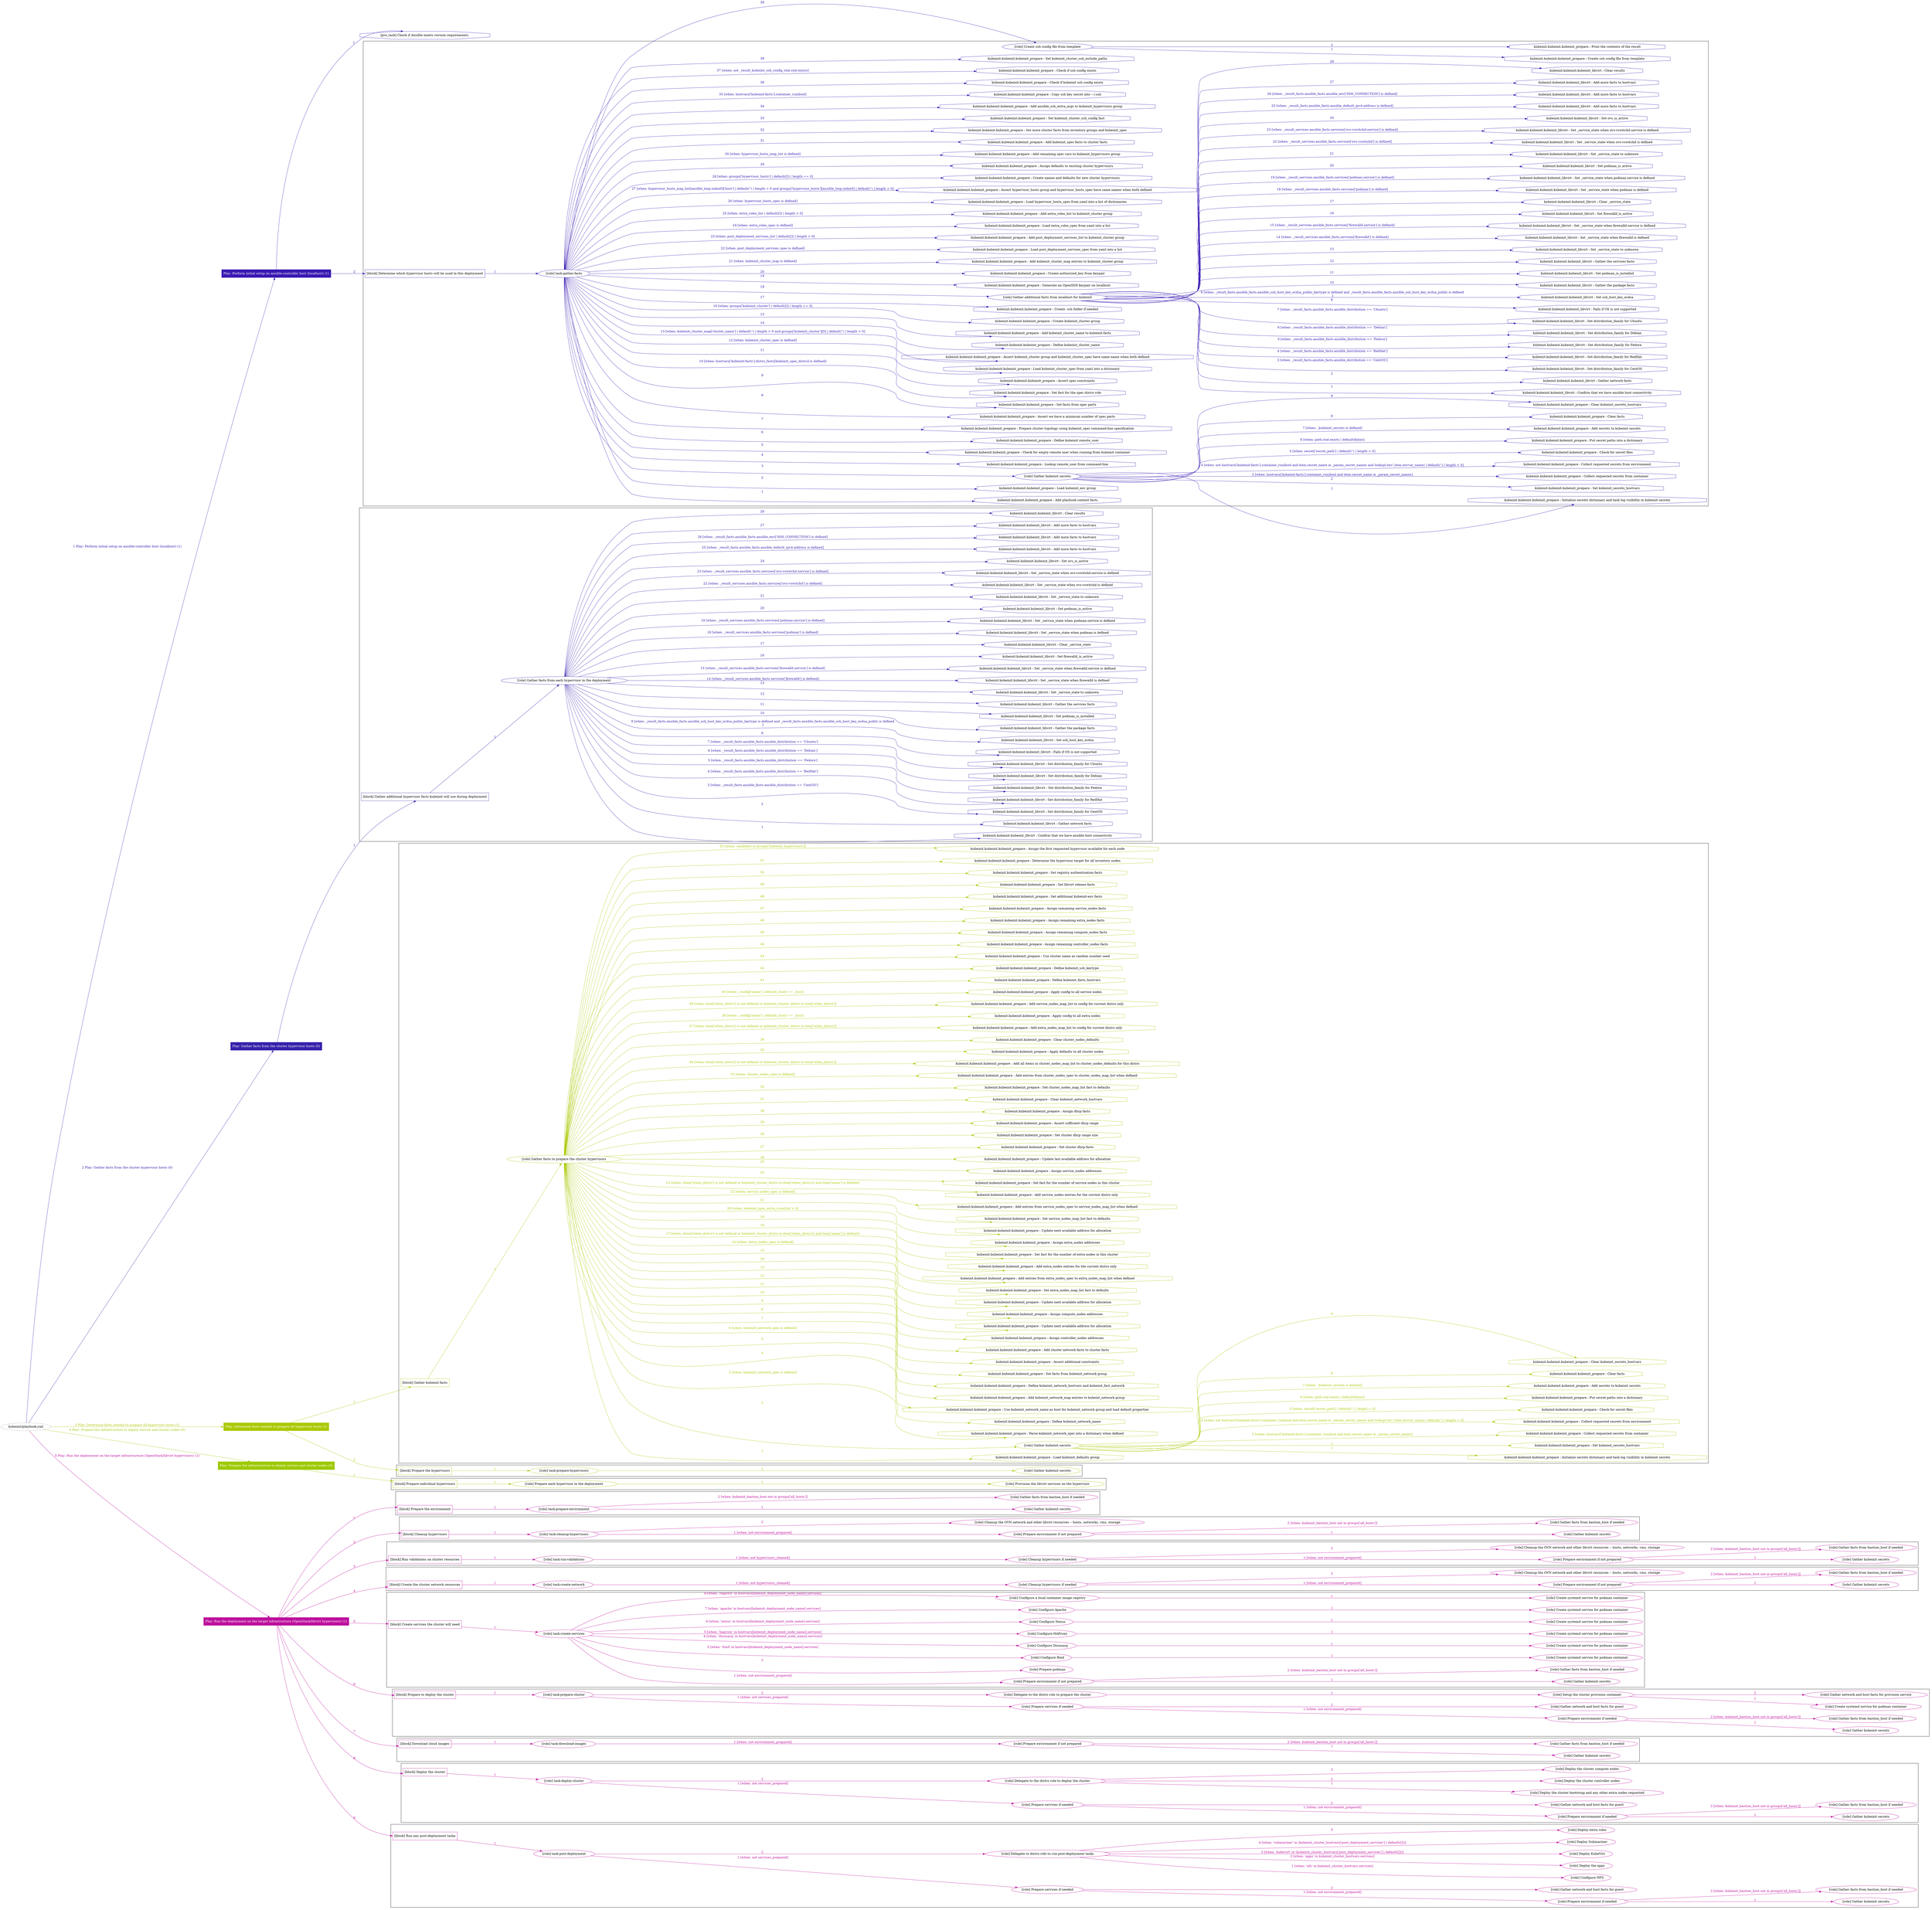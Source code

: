 digraph {
	graph [concentrate=true ordering=in rankdir=LR ratio=fill]
	edge [esep=5 sep=10]
	"kubeinit/playbook.yml" [URL="/home/runner/work/kubeinit/kubeinit/kubeinit/playbook.yml" id=playbook_87373ab2 style=dotted]
	"kubeinit/playbook.yml" -> play_df14b700 [label="1 Play: Perform initial setup on ansible-controller host (localhost) (1)" color="#3919b2" fontcolor="#3919b2" id=edge_play_df14b700 labeltooltip="1 Play: Perform initial setup on ansible-controller host (localhost) (1)" tooltip="1 Play: Perform initial setup on ansible-controller host (localhost) (1)"]
	subgraph "Play: Perform initial setup on ansible-controller host (localhost) (1)" {
		play_df14b700 [label="Play: Perform initial setup on ansible-controller host (localhost) (1)" URL="/home/runner/work/kubeinit/kubeinit/kubeinit/playbook.yml" color="#3919b2" fontcolor="#ffffff" id=play_df14b700 shape=box style=filled tooltip=localhost]
		pre_task_0c99b0b6 [label="[pre_task] Check if Ansible meets version requirements." URL="/home/runner/work/kubeinit/kubeinit/kubeinit/playbook.yml" color="#3919b2" id=pre_task_0c99b0b6 shape=octagon tooltip="Check if Ansible meets version requirements."]
		play_df14b700 -> pre_task_0c99b0b6 [label="1 " color="#3919b2" fontcolor="#3919b2" id=edge_pre_task_0c99b0b6 labeltooltip="1 " tooltip="1 "]
		play_df14b700 -> block_eba06d72 [label=2 color="#3919b2" fontcolor="#3919b2" id=edge_block_eba06d72 labeltooltip=2 tooltip=2]
		subgraph cluster_block_eba06d72 {
			block_eba06d72 [label="[block] Determine which hypervisor hosts will be used in this deployment" URL="/home/runner/work/kubeinit/kubeinit/kubeinit/playbook.yml" color="#3919b2" id=block_eba06d72 labeltooltip="Determine which hypervisor hosts will be used in this deployment" shape=box tooltip="Determine which hypervisor hosts will be used in this deployment"]
			block_eba06d72 -> role_ad18f7b3 [label="1 " color="#3919b2" fontcolor="#3919b2" id=edge_role_ad18f7b3 labeltooltip="1 " tooltip="1 "]
			subgraph "task-gather-facts" {
				role_ad18f7b3 [label="[role] task-gather-facts" URL="/home/runner/work/kubeinit/kubeinit/kubeinit/playbook.yml" color="#3919b2" id=role_ad18f7b3 tooltip="task-gather-facts"]
				task_086ff30f [label="kubeinit.kubeinit.kubeinit_prepare : Add playbook context facts" URL="/home/runner/.ansible/collections/ansible_collections/kubeinit/kubeinit/roles/kubeinit_prepare/tasks/build_hypervisors_group.yml" color="#3919b2" id=task_086ff30f shape=octagon tooltip="kubeinit.kubeinit.kubeinit_prepare : Add playbook context facts"]
				role_ad18f7b3 -> task_086ff30f [label="1 " color="#3919b2" fontcolor="#3919b2" id=edge_task_086ff30f labeltooltip="1 " tooltip="1 "]
				task_2bdea743 [label="kubeinit.kubeinit.kubeinit_prepare : Load kubeinit_env group" URL="/home/runner/.ansible/collections/ansible_collections/kubeinit/kubeinit/roles/kubeinit_prepare/tasks/build_hypervisors_group.yml" color="#3919b2" id=task_2bdea743 shape=octagon tooltip="kubeinit.kubeinit.kubeinit_prepare : Load kubeinit_env group"]
				role_ad18f7b3 -> task_2bdea743 [label="2 " color="#3919b2" fontcolor="#3919b2" id=edge_task_2bdea743 labeltooltip="2 " tooltip="2 "]
				role_ad18f7b3 -> role_49d22153 [label="3 " color="#3919b2" fontcolor="#3919b2" id=edge_role_49d22153 labeltooltip="3 " tooltip="3 "]
				subgraph "Gather kubeinit secrets" {
					role_49d22153 [label="[role] Gather kubeinit secrets" URL="/home/runner/.ansible/collections/ansible_collections/kubeinit/kubeinit/roles/kubeinit_prepare/tasks/build_hypervisors_group.yml" color="#3919b2" id=role_49d22153 tooltip="Gather kubeinit secrets"]
					task_7d2853ef [label="kubeinit.kubeinit.kubeinit_prepare : Initialize secrets dictionary and task log visibility in kubeinit secrets" URL="/home/runner/.ansible/collections/ansible_collections/kubeinit/kubeinit/roles/kubeinit_prepare/tasks/gather_kubeinit_secrets.yml" color="#3919b2" id=task_7d2853ef shape=octagon tooltip="kubeinit.kubeinit.kubeinit_prepare : Initialize secrets dictionary and task log visibility in kubeinit secrets"]
					role_49d22153 -> task_7d2853ef [label="1 " color="#3919b2" fontcolor="#3919b2" id=edge_task_7d2853ef labeltooltip="1 " tooltip="1 "]
					task_a696cbf4 [label="kubeinit.kubeinit.kubeinit_prepare : Set kubeinit_secrets_hostvars" URL="/home/runner/.ansible/collections/ansible_collections/kubeinit/kubeinit/roles/kubeinit_prepare/tasks/gather_kubeinit_secrets.yml" color="#3919b2" id=task_a696cbf4 shape=octagon tooltip="kubeinit.kubeinit.kubeinit_prepare : Set kubeinit_secrets_hostvars"]
					role_49d22153 -> task_a696cbf4 [label="2 " color="#3919b2" fontcolor="#3919b2" id=edge_task_a696cbf4 labeltooltip="2 " tooltip="2 "]
					task_d82335f6 [label="kubeinit.kubeinit.kubeinit_prepare : Collect requested secrets from container" URL="/home/runner/.ansible/collections/ansible_collections/kubeinit/kubeinit/roles/kubeinit_prepare/tasks/gather_kubeinit_secrets.yml" color="#3919b2" id=task_d82335f6 shape=octagon tooltip="kubeinit.kubeinit.kubeinit_prepare : Collect requested secrets from container"]
					role_49d22153 -> task_d82335f6 [label="3 [when: hostvars['kubeinit-facts'].container_run|bool and item.secret_name in _param_secret_names]" color="#3919b2" fontcolor="#3919b2" id=edge_task_d82335f6 labeltooltip="3 [when: hostvars['kubeinit-facts'].container_run|bool and item.secret_name in _param_secret_names]" tooltip="3 [when: hostvars['kubeinit-facts'].container_run|bool and item.secret_name in _param_secret_names]"]
					task_8cc455b0 [label="kubeinit.kubeinit.kubeinit_prepare : Collect requested secrets from environment" URL="/home/runner/.ansible/collections/ansible_collections/kubeinit/kubeinit/roles/kubeinit_prepare/tasks/gather_kubeinit_secrets.yml" color="#3919b2" id=task_8cc455b0 shape=octagon tooltip="kubeinit.kubeinit.kubeinit_prepare : Collect requested secrets from environment"]
					role_49d22153 -> task_8cc455b0 [label="4 [when: not hostvars['kubeinit-facts'].container_run|bool and item.secret_name in _param_secret_names and lookup('env',item.envvar_name) | default('') | length > 0]" color="#3919b2" fontcolor="#3919b2" id=edge_task_8cc455b0 labeltooltip="4 [when: not hostvars['kubeinit-facts'].container_run|bool and item.secret_name in _param_secret_names and lookup('env',item.envvar_name) | default('') | length > 0]" tooltip="4 [when: not hostvars['kubeinit-facts'].container_run|bool and item.secret_name in _param_secret_names and lookup('env',item.envvar_name) | default('') | length > 0]"]
					task_e8436f46 [label="kubeinit.kubeinit.kubeinit_prepare : Check for secret files" URL="/home/runner/.ansible/collections/ansible_collections/kubeinit/kubeinit/roles/kubeinit_prepare/tasks/gather_kubeinit_secrets.yml" color="#3919b2" id=task_e8436f46 shape=octagon tooltip="kubeinit.kubeinit.kubeinit_prepare : Check for secret files"]
					role_49d22153 -> task_e8436f46 [label="5 [when: secret['secret_path'] | default('') | length > 0]" color="#3919b2" fontcolor="#3919b2" id=edge_task_e8436f46 labeltooltip="5 [when: secret['secret_path'] | default('') | length > 0]" tooltip="5 [when: secret['secret_path'] | default('') | length > 0]"]
					task_dd642e30 [label="kubeinit.kubeinit.kubeinit_prepare : Put secret paths into a dictionary" URL="/home/runner/.ansible/collections/ansible_collections/kubeinit/kubeinit/roles/kubeinit_prepare/tasks/gather_kubeinit_secrets.yml" color="#3919b2" id=task_dd642e30 shape=octagon tooltip="kubeinit.kubeinit.kubeinit_prepare : Put secret paths into a dictionary"]
					role_49d22153 -> task_dd642e30 [label="6 [when: path.stat.exists | default(false)]" color="#3919b2" fontcolor="#3919b2" id=edge_task_dd642e30 labeltooltip="6 [when: path.stat.exists | default(false)]" tooltip="6 [when: path.stat.exists | default(false)]"]
					task_6777b90e [label="kubeinit.kubeinit.kubeinit_prepare : Add secrets to kubeinit secrets" URL="/home/runner/.ansible/collections/ansible_collections/kubeinit/kubeinit/roles/kubeinit_prepare/tasks/gather_kubeinit_secrets.yml" color="#3919b2" id=task_6777b90e shape=octagon tooltip="kubeinit.kubeinit.kubeinit_prepare : Add secrets to kubeinit secrets"]
					role_49d22153 -> task_6777b90e [label="7 [when: _kubeinit_secrets is defined]" color="#3919b2" fontcolor="#3919b2" id=edge_task_6777b90e labeltooltip="7 [when: _kubeinit_secrets is defined]" tooltip="7 [when: _kubeinit_secrets is defined]"]
					task_4c5757d7 [label="kubeinit.kubeinit.kubeinit_prepare : Clear facts" URL="/home/runner/.ansible/collections/ansible_collections/kubeinit/kubeinit/roles/kubeinit_prepare/tasks/gather_kubeinit_secrets.yml" color="#3919b2" id=task_4c5757d7 shape=octagon tooltip="kubeinit.kubeinit.kubeinit_prepare : Clear facts"]
					role_49d22153 -> task_4c5757d7 [label="8 " color="#3919b2" fontcolor="#3919b2" id=edge_task_4c5757d7 labeltooltip="8 " tooltip="8 "]
					task_69acaf55 [label="kubeinit.kubeinit.kubeinit_prepare : Clear kubeinit_secrets_hostvars" URL="/home/runner/.ansible/collections/ansible_collections/kubeinit/kubeinit/roles/kubeinit_prepare/tasks/gather_kubeinit_secrets.yml" color="#3919b2" id=task_69acaf55 shape=octagon tooltip="kubeinit.kubeinit.kubeinit_prepare : Clear kubeinit_secrets_hostvars"]
					role_49d22153 -> task_69acaf55 [label="9 " color="#3919b2" fontcolor="#3919b2" id=edge_task_69acaf55 labeltooltip="9 " tooltip="9 "]
				}
				task_16aa619d [label="kubeinit.kubeinit.kubeinit_prepare : Lookup remote_user from command-line" URL="/home/runner/.ansible/collections/ansible_collections/kubeinit/kubeinit/roles/kubeinit_prepare/tasks/build_hypervisors_group.yml" color="#3919b2" id=task_16aa619d shape=octagon tooltip="kubeinit.kubeinit.kubeinit_prepare : Lookup remote_user from command-line"]
				role_ad18f7b3 -> task_16aa619d [label="4 " color="#3919b2" fontcolor="#3919b2" id=edge_task_16aa619d labeltooltip="4 " tooltip="4 "]
				task_294eeafe [label="kubeinit.kubeinit.kubeinit_prepare : Check for empty remote user when running from kubeinit container" URL="/home/runner/.ansible/collections/ansible_collections/kubeinit/kubeinit/roles/kubeinit_prepare/tasks/build_hypervisors_group.yml" color="#3919b2" id=task_294eeafe shape=octagon tooltip="kubeinit.kubeinit.kubeinit_prepare : Check for empty remote user when running from kubeinit container"]
				role_ad18f7b3 -> task_294eeafe [label="5 " color="#3919b2" fontcolor="#3919b2" id=edge_task_294eeafe labeltooltip="5 " tooltip="5 "]
				task_c13a2230 [label="kubeinit.kubeinit.kubeinit_prepare : Define kubeinit remote_user" URL="/home/runner/.ansible/collections/ansible_collections/kubeinit/kubeinit/roles/kubeinit_prepare/tasks/build_hypervisors_group.yml" color="#3919b2" id=task_c13a2230 shape=octagon tooltip="kubeinit.kubeinit.kubeinit_prepare : Define kubeinit remote_user"]
				role_ad18f7b3 -> task_c13a2230 [label="6 " color="#3919b2" fontcolor="#3919b2" id=edge_task_c13a2230 labeltooltip="6 " tooltip="6 "]
				task_2e6bbc78 [label="kubeinit.kubeinit.kubeinit_prepare : Prepare cluster topology using kubeinit_spec command-line specification" URL="/home/runner/.ansible/collections/ansible_collections/kubeinit/kubeinit/roles/kubeinit_prepare/tasks/build_hypervisors_group.yml" color="#3919b2" id=task_2e6bbc78 shape=octagon tooltip="kubeinit.kubeinit.kubeinit_prepare : Prepare cluster topology using kubeinit_spec command-line specification"]
				role_ad18f7b3 -> task_2e6bbc78 [label="7 " color="#3919b2" fontcolor="#3919b2" id=edge_task_2e6bbc78 labeltooltip="7 " tooltip="7 "]
				task_d159133a [label="kubeinit.kubeinit.kubeinit_prepare : Assert we have a minimum number of spec parts" URL="/home/runner/.ansible/collections/ansible_collections/kubeinit/kubeinit/roles/kubeinit_prepare/tasks/build_hypervisors_group.yml" color="#3919b2" id=task_d159133a shape=octagon tooltip="kubeinit.kubeinit.kubeinit_prepare : Assert we have a minimum number of spec parts"]
				role_ad18f7b3 -> task_d159133a [label="8 " color="#3919b2" fontcolor="#3919b2" id=edge_task_d159133a labeltooltip="8 " tooltip="8 "]
				task_66a0411c [label="kubeinit.kubeinit.kubeinit_prepare : Set facts from spec parts" URL="/home/runner/.ansible/collections/ansible_collections/kubeinit/kubeinit/roles/kubeinit_prepare/tasks/build_hypervisors_group.yml" color="#3919b2" id=task_66a0411c shape=octagon tooltip="kubeinit.kubeinit.kubeinit_prepare : Set facts from spec parts"]
				role_ad18f7b3 -> task_66a0411c [label="9 " color="#3919b2" fontcolor="#3919b2" id=edge_task_66a0411c labeltooltip="9 " tooltip="9 "]
				task_8bed246a [label="kubeinit.kubeinit.kubeinit_prepare : Set fact for the spec distro role" URL="/home/runner/.ansible/collections/ansible_collections/kubeinit/kubeinit/roles/kubeinit_prepare/tasks/build_hypervisors_group.yml" color="#3919b2" id=task_8bed246a shape=octagon tooltip="kubeinit.kubeinit.kubeinit_prepare : Set fact for the spec distro role"]
				role_ad18f7b3 -> task_8bed246a [label="10 [when: hostvars['kubeinit-facts'].distro_facts[kubeinit_spec_distro] is defined]" color="#3919b2" fontcolor="#3919b2" id=edge_task_8bed246a labeltooltip="10 [when: hostvars['kubeinit-facts'].distro_facts[kubeinit_spec_distro] is defined]" tooltip="10 [when: hostvars['kubeinit-facts'].distro_facts[kubeinit_spec_distro] is defined]"]
				task_2dd3f4e0 [label="kubeinit.kubeinit.kubeinit_prepare : Assert spec constraints" URL="/home/runner/.ansible/collections/ansible_collections/kubeinit/kubeinit/roles/kubeinit_prepare/tasks/build_hypervisors_group.yml" color="#3919b2" id=task_2dd3f4e0 shape=octagon tooltip="kubeinit.kubeinit.kubeinit_prepare : Assert spec constraints"]
				role_ad18f7b3 -> task_2dd3f4e0 [label="11 " color="#3919b2" fontcolor="#3919b2" id=edge_task_2dd3f4e0 labeltooltip="11 " tooltip="11 "]
				task_7c03f56b [label="kubeinit.kubeinit.kubeinit_prepare : Load kubeinit_cluster_spec from yaml into a dictionary" URL="/home/runner/.ansible/collections/ansible_collections/kubeinit/kubeinit/roles/kubeinit_prepare/tasks/build_hypervisors_group.yml" color="#3919b2" id=task_7c03f56b shape=octagon tooltip="kubeinit.kubeinit.kubeinit_prepare : Load kubeinit_cluster_spec from yaml into a dictionary"]
				role_ad18f7b3 -> task_7c03f56b [label="12 [when: kubeinit_cluster_spec is defined]" color="#3919b2" fontcolor="#3919b2" id=edge_task_7c03f56b labeltooltip="12 [when: kubeinit_cluster_spec is defined]" tooltip="12 [when: kubeinit_cluster_spec is defined]"]
				task_2e0de365 [label="kubeinit.kubeinit.kubeinit_prepare : Assert kubeinit_cluster group and kubeinit_cluster_spec have same name when both defined" URL="/home/runner/.ansible/collections/ansible_collections/kubeinit/kubeinit/roles/kubeinit_prepare/tasks/build_hypervisors_group.yml" color="#3919b2" id=task_2e0de365 shape=octagon tooltip="kubeinit.kubeinit.kubeinit_prepare : Assert kubeinit_cluster group and kubeinit_cluster_spec have same name when both defined"]
				role_ad18f7b3 -> task_2e0de365 [label="13 [when: kubeinit_cluster_map['cluster_name'] | default('') | length > 0 and groups['kubeinit_cluster'][0] | default('') | length > 0]" color="#3919b2" fontcolor="#3919b2" id=edge_task_2e0de365 labeltooltip="13 [when: kubeinit_cluster_map['cluster_name'] | default('') | length > 0 and groups['kubeinit_cluster'][0] | default('') | length > 0]" tooltip="13 [when: kubeinit_cluster_map['cluster_name'] | default('') | length > 0 and groups['kubeinit_cluster'][0] | default('') | length > 0]"]
				task_cc61012b [label="kubeinit.kubeinit.kubeinit_prepare : Define kubeinit_cluster_name" URL="/home/runner/.ansible/collections/ansible_collections/kubeinit/kubeinit/roles/kubeinit_prepare/tasks/build_hypervisors_group.yml" color="#3919b2" id=task_cc61012b shape=octagon tooltip="kubeinit.kubeinit.kubeinit_prepare : Define kubeinit_cluster_name"]
				role_ad18f7b3 -> task_cc61012b [label="14 " color="#3919b2" fontcolor="#3919b2" id=edge_task_cc61012b labeltooltip="14 " tooltip="14 "]
				task_2718bd4b [label="kubeinit.kubeinit.kubeinit_prepare : Add kubeinit_cluster_name to kubeinit-facts" URL="/home/runner/.ansible/collections/ansible_collections/kubeinit/kubeinit/roles/kubeinit_prepare/tasks/build_hypervisors_group.yml" color="#3919b2" id=task_2718bd4b shape=octagon tooltip="kubeinit.kubeinit.kubeinit_prepare : Add kubeinit_cluster_name to kubeinit-facts"]
				role_ad18f7b3 -> task_2718bd4b [label="15 " color="#3919b2" fontcolor="#3919b2" id=edge_task_2718bd4b labeltooltip="15 " tooltip="15 "]
				task_4516a8c2 [label="kubeinit.kubeinit.kubeinit_prepare : Create kubeinit_cluster group" URL="/home/runner/.ansible/collections/ansible_collections/kubeinit/kubeinit/roles/kubeinit_prepare/tasks/build_hypervisors_group.yml" color="#3919b2" id=task_4516a8c2 shape=octagon tooltip="kubeinit.kubeinit.kubeinit_prepare : Create kubeinit_cluster group"]
				role_ad18f7b3 -> task_4516a8c2 [label="16 [when: groups['kubeinit_cluster'] | default([]) | length == 0]" color="#3919b2" fontcolor="#3919b2" id=edge_task_4516a8c2 labeltooltip="16 [when: groups['kubeinit_cluster'] | default([]) | length == 0]" tooltip="16 [when: groups['kubeinit_cluster'] | default([]) | length == 0]"]
				task_4cb44efc [label="kubeinit.kubeinit.kubeinit_prepare : Create .ssh folder if needed" URL="/home/runner/.ansible/collections/ansible_collections/kubeinit/kubeinit/roles/kubeinit_prepare/tasks/build_hypervisors_group.yml" color="#3919b2" id=task_4cb44efc shape=octagon tooltip="kubeinit.kubeinit.kubeinit_prepare : Create .ssh folder if needed"]
				role_ad18f7b3 -> task_4cb44efc [label="17 " color="#3919b2" fontcolor="#3919b2" id=edge_task_4cb44efc labeltooltip="17 " tooltip="17 "]
				role_ad18f7b3 -> role_9b91f8c2 [label="18 " color="#3919b2" fontcolor="#3919b2" id=edge_role_9b91f8c2 labeltooltip="18 " tooltip="18 "]
				subgraph "Gather additional facts from localhost for kubeinit" {
					role_9b91f8c2 [label="[role] Gather additional facts from localhost for kubeinit" URL="/home/runner/.ansible/collections/ansible_collections/kubeinit/kubeinit/roles/kubeinit_prepare/tasks/build_hypervisors_group.yml" color="#3919b2" id=role_9b91f8c2 tooltip="Gather additional facts from localhost for kubeinit"]
					task_c84d63d6 [label="kubeinit.kubeinit.kubeinit_libvirt : Confirm that we have ansible host connectivity" URL="/home/runner/.ansible/collections/ansible_collections/kubeinit/kubeinit/roles/kubeinit_libvirt/tasks/gather_host_facts.yml" color="#3919b2" id=task_c84d63d6 shape=octagon tooltip="kubeinit.kubeinit.kubeinit_libvirt : Confirm that we have ansible host connectivity"]
					role_9b91f8c2 -> task_c84d63d6 [label="1 " color="#3919b2" fontcolor="#3919b2" id=edge_task_c84d63d6 labeltooltip="1 " tooltip="1 "]
					task_cf04100b [label="kubeinit.kubeinit.kubeinit_libvirt : Gather network facts" URL="/home/runner/.ansible/collections/ansible_collections/kubeinit/kubeinit/roles/kubeinit_libvirt/tasks/gather_host_facts.yml" color="#3919b2" id=task_cf04100b shape=octagon tooltip="kubeinit.kubeinit.kubeinit_libvirt : Gather network facts"]
					role_9b91f8c2 -> task_cf04100b [label="2 " color="#3919b2" fontcolor="#3919b2" id=edge_task_cf04100b labeltooltip="2 " tooltip="2 "]
					task_1c3d72e8 [label="kubeinit.kubeinit.kubeinit_libvirt : Set distribution_family for CentOS" URL="/home/runner/.ansible/collections/ansible_collections/kubeinit/kubeinit/roles/kubeinit_libvirt/tasks/gather_host_facts.yml" color="#3919b2" id=task_1c3d72e8 shape=octagon tooltip="kubeinit.kubeinit.kubeinit_libvirt : Set distribution_family for CentOS"]
					role_9b91f8c2 -> task_1c3d72e8 [label="3 [when: _result_facts.ansible_facts.ansible_distribution == 'CentOS']" color="#3919b2" fontcolor="#3919b2" id=edge_task_1c3d72e8 labeltooltip="3 [when: _result_facts.ansible_facts.ansible_distribution == 'CentOS']" tooltip="3 [when: _result_facts.ansible_facts.ansible_distribution == 'CentOS']"]
					task_a04f65dc [label="kubeinit.kubeinit.kubeinit_libvirt : Set distribution_family for RedHat" URL="/home/runner/.ansible/collections/ansible_collections/kubeinit/kubeinit/roles/kubeinit_libvirt/tasks/gather_host_facts.yml" color="#3919b2" id=task_a04f65dc shape=octagon tooltip="kubeinit.kubeinit.kubeinit_libvirt : Set distribution_family for RedHat"]
					role_9b91f8c2 -> task_a04f65dc [label="4 [when: _result_facts.ansible_facts.ansible_distribution == 'RedHat']" color="#3919b2" fontcolor="#3919b2" id=edge_task_a04f65dc labeltooltip="4 [when: _result_facts.ansible_facts.ansible_distribution == 'RedHat']" tooltip="4 [when: _result_facts.ansible_facts.ansible_distribution == 'RedHat']"]
					task_8f914031 [label="kubeinit.kubeinit.kubeinit_libvirt : Set distribution_family for Fedora" URL="/home/runner/.ansible/collections/ansible_collections/kubeinit/kubeinit/roles/kubeinit_libvirt/tasks/gather_host_facts.yml" color="#3919b2" id=task_8f914031 shape=octagon tooltip="kubeinit.kubeinit.kubeinit_libvirt : Set distribution_family for Fedora"]
					role_9b91f8c2 -> task_8f914031 [label="5 [when: _result_facts.ansible_facts.ansible_distribution == 'Fedora']" color="#3919b2" fontcolor="#3919b2" id=edge_task_8f914031 labeltooltip="5 [when: _result_facts.ansible_facts.ansible_distribution == 'Fedora']" tooltip="5 [when: _result_facts.ansible_facts.ansible_distribution == 'Fedora']"]
					task_1edc1990 [label="kubeinit.kubeinit.kubeinit_libvirt : Set distribution_family for Debian" URL="/home/runner/.ansible/collections/ansible_collections/kubeinit/kubeinit/roles/kubeinit_libvirt/tasks/gather_host_facts.yml" color="#3919b2" id=task_1edc1990 shape=octagon tooltip="kubeinit.kubeinit.kubeinit_libvirt : Set distribution_family for Debian"]
					role_9b91f8c2 -> task_1edc1990 [label="6 [when: _result_facts.ansible_facts.ansible_distribution == 'Debian']" color="#3919b2" fontcolor="#3919b2" id=edge_task_1edc1990 labeltooltip="6 [when: _result_facts.ansible_facts.ansible_distribution == 'Debian']" tooltip="6 [when: _result_facts.ansible_facts.ansible_distribution == 'Debian']"]
					task_c928f77b [label="kubeinit.kubeinit.kubeinit_libvirt : Set distribution_family for Ubuntu" URL="/home/runner/.ansible/collections/ansible_collections/kubeinit/kubeinit/roles/kubeinit_libvirt/tasks/gather_host_facts.yml" color="#3919b2" id=task_c928f77b shape=octagon tooltip="kubeinit.kubeinit.kubeinit_libvirt : Set distribution_family for Ubuntu"]
					role_9b91f8c2 -> task_c928f77b [label="7 [when: _result_facts.ansible_facts.ansible_distribution == 'Ubuntu']" color="#3919b2" fontcolor="#3919b2" id=edge_task_c928f77b labeltooltip="7 [when: _result_facts.ansible_facts.ansible_distribution == 'Ubuntu']" tooltip="7 [when: _result_facts.ansible_facts.ansible_distribution == 'Ubuntu']"]
					task_41bd1efe [label="kubeinit.kubeinit.kubeinit_libvirt : Fails if OS is not supported" URL="/home/runner/.ansible/collections/ansible_collections/kubeinit/kubeinit/roles/kubeinit_libvirt/tasks/gather_host_facts.yml" color="#3919b2" id=task_41bd1efe shape=octagon tooltip="kubeinit.kubeinit.kubeinit_libvirt : Fails if OS is not supported"]
					role_9b91f8c2 -> task_41bd1efe [label="8 " color="#3919b2" fontcolor="#3919b2" id=edge_task_41bd1efe labeltooltip="8 " tooltip="8 "]
					task_d9332304 [label="kubeinit.kubeinit.kubeinit_libvirt : Set ssh_host_key_ecdsa" URL="/home/runner/.ansible/collections/ansible_collections/kubeinit/kubeinit/roles/kubeinit_libvirt/tasks/gather_host_facts.yml" color="#3919b2" id=task_d9332304 shape=octagon tooltip="kubeinit.kubeinit.kubeinit_libvirt : Set ssh_host_key_ecdsa"]
					role_9b91f8c2 -> task_d9332304 [label="9 [when: _result_facts.ansible_facts.ansible_ssh_host_key_ecdsa_public_keytype is defined and _result_facts.ansible_facts.ansible_ssh_host_key_ecdsa_public is defined
]" color="#3919b2" fontcolor="#3919b2" id=edge_task_d9332304 labeltooltip="9 [when: _result_facts.ansible_facts.ansible_ssh_host_key_ecdsa_public_keytype is defined and _result_facts.ansible_facts.ansible_ssh_host_key_ecdsa_public is defined
]" tooltip="9 [when: _result_facts.ansible_facts.ansible_ssh_host_key_ecdsa_public_keytype is defined and _result_facts.ansible_facts.ansible_ssh_host_key_ecdsa_public is defined
]"]
					task_0d578127 [label="kubeinit.kubeinit.kubeinit_libvirt : Gather the package facts" URL="/home/runner/.ansible/collections/ansible_collections/kubeinit/kubeinit/roles/kubeinit_libvirt/tasks/gather_host_facts.yml" color="#3919b2" id=task_0d578127 shape=octagon tooltip="kubeinit.kubeinit.kubeinit_libvirt : Gather the package facts"]
					role_9b91f8c2 -> task_0d578127 [label="10 " color="#3919b2" fontcolor="#3919b2" id=edge_task_0d578127 labeltooltip="10 " tooltip="10 "]
					task_f524e3e3 [label="kubeinit.kubeinit.kubeinit_libvirt : Set podman_is_installed" URL="/home/runner/.ansible/collections/ansible_collections/kubeinit/kubeinit/roles/kubeinit_libvirt/tasks/gather_host_facts.yml" color="#3919b2" id=task_f524e3e3 shape=octagon tooltip="kubeinit.kubeinit.kubeinit_libvirt : Set podman_is_installed"]
					role_9b91f8c2 -> task_f524e3e3 [label="11 " color="#3919b2" fontcolor="#3919b2" id=edge_task_f524e3e3 labeltooltip="11 " tooltip="11 "]
					task_f64fd98c [label="kubeinit.kubeinit.kubeinit_libvirt : Gather the services facts" URL="/home/runner/.ansible/collections/ansible_collections/kubeinit/kubeinit/roles/kubeinit_libvirt/tasks/gather_host_facts.yml" color="#3919b2" id=task_f64fd98c shape=octagon tooltip="kubeinit.kubeinit.kubeinit_libvirt : Gather the services facts"]
					role_9b91f8c2 -> task_f64fd98c [label="12 " color="#3919b2" fontcolor="#3919b2" id=edge_task_f64fd98c labeltooltip="12 " tooltip="12 "]
					task_6918ee1f [label="kubeinit.kubeinit.kubeinit_libvirt : Set _service_state to unknown" URL="/home/runner/.ansible/collections/ansible_collections/kubeinit/kubeinit/roles/kubeinit_libvirt/tasks/gather_host_facts.yml" color="#3919b2" id=task_6918ee1f shape=octagon tooltip="kubeinit.kubeinit.kubeinit_libvirt : Set _service_state to unknown"]
					role_9b91f8c2 -> task_6918ee1f [label="13 " color="#3919b2" fontcolor="#3919b2" id=edge_task_6918ee1f labeltooltip="13 " tooltip="13 "]
					task_57d1915c [label="kubeinit.kubeinit.kubeinit_libvirt : Set _service_state when firewalld is defined" URL="/home/runner/.ansible/collections/ansible_collections/kubeinit/kubeinit/roles/kubeinit_libvirt/tasks/gather_host_facts.yml" color="#3919b2" id=task_57d1915c shape=octagon tooltip="kubeinit.kubeinit.kubeinit_libvirt : Set _service_state when firewalld is defined"]
					role_9b91f8c2 -> task_57d1915c [label="14 [when: _result_services.ansible_facts.services['firewalld'] is defined]" color="#3919b2" fontcolor="#3919b2" id=edge_task_57d1915c labeltooltip="14 [when: _result_services.ansible_facts.services['firewalld'] is defined]" tooltip="14 [when: _result_services.ansible_facts.services['firewalld'] is defined]"]
					task_6b88cf1b [label="kubeinit.kubeinit.kubeinit_libvirt : Set _service_state when firewalld.service is defined" URL="/home/runner/.ansible/collections/ansible_collections/kubeinit/kubeinit/roles/kubeinit_libvirt/tasks/gather_host_facts.yml" color="#3919b2" id=task_6b88cf1b shape=octagon tooltip="kubeinit.kubeinit.kubeinit_libvirt : Set _service_state when firewalld.service is defined"]
					role_9b91f8c2 -> task_6b88cf1b [label="15 [when: _result_services.ansible_facts.services['firewalld.service'] is defined]" color="#3919b2" fontcolor="#3919b2" id=edge_task_6b88cf1b labeltooltip="15 [when: _result_services.ansible_facts.services['firewalld.service'] is defined]" tooltip="15 [when: _result_services.ansible_facts.services['firewalld.service'] is defined]"]
					task_7c683860 [label="kubeinit.kubeinit.kubeinit_libvirt : Set firewalld_is_active" URL="/home/runner/.ansible/collections/ansible_collections/kubeinit/kubeinit/roles/kubeinit_libvirt/tasks/gather_host_facts.yml" color="#3919b2" id=task_7c683860 shape=octagon tooltip="kubeinit.kubeinit.kubeinit_libvirt : Set firewalld_is_active"]
					role_9b91f8c2 -> task_7c683860 [label="16 " color="#3919b2" fontcolor="#3919b2" id=edge_task_7c683860 labeltooltip="16 " tooltip="16 "]
					task_8ccdbb5d [label="kubeinit.kubeinit.kubeinit_libvirt : Clear _service_state" URL="/home/runner/.ansible/collections/ansible_collections/kubeinit/kubeinit/roles/kubeinit_libvirt/tasks/gather_host_facts.yml" color="#3919b2" id=task_8ccdbb5d shape=octagon tooltip="kubeinit.kubeinit.kubeinit_libvirt : Clear _service_state"]
					role_9b91f8c2 -> task_8ccdbb5d [label="17 " color="#3919b2" fontcolor="#3919b2" id=edge_task_8ccdbb5d labeltooltip="17 " tooltip="17 "]
					task_db76594d [label="kubeinit.kubeinit.kubeinit_libvirt : Set _service_state when podman is defined" URL="/home/runner/.ansible/collections/ansible_collections/kubeinit/kubeinit/roles/kubeinit_libvirt/tasks/gather_host_facts.yml" color="#3919b2" id=task_db76594d shape=octagon tooltip="kubeinit.kubeinit.kubeinit_libvirt : Set _service_state when podman is defined"]
					role_9b91f8c2 -> task_db76594d [label="18 [when: _result_services.ansible_facts.services['podman'] is defined]" color="#3919b2" fontcolor="#3919b2" id=edge_task_db76594d labeltooltip="18 [when: _result_services.ansible_facts.services['podman'] is defined]" tooltip="18 [when: _result_services.ansible_facts.services['podman'] is defined]"]
					task_3993f53c [label="kubeinit.kubeinit.kubeinit_libvirt : Set _service_state when podman.service is defined" URL="/home/runner/.ansible/collections/ansible_collections/kubeinit/kubeinit/roles/kubeinit_libvirt/tasks/gather_host_facts.yml" color="#3919b2" id=task_3993f53c shape=octagon tooltip="kubeinit.kubeinit.kubeinit_libvirt : Set _service_state when podman.service is defined"]
					role_9b91f8c2 -> task_3993f53c [label="19 [when: _result_services.ansible_facts.services['podman.service'] is defined]" color="#3919b2" fontcolor="#3919b2" id=edge_task_3993f53c labeltooltip="19 [when: _result_services.ansible_facts.services['podman.service'] is defined]" tooltip="19 [when: _result_services.ansible_facts.services['podman.service'] is defined]"]
					task_f3f11421 [label="kubeinit.kubeinit.kubeinit_libvirt : Set podman_is_active" URL="/home/runner/.ansible/collections/ansible_collections/kubeinit/kubeinit/roles/kubeinit_libvirt/tasks/gather_host_facts.yml" color="#3919b2" id=task_f3f11421 shape=octagon tooltip="kubeinit.kubeinit.kubeinit_libvirt : Set podman_is_active"]
					role_9b91f8c2 -> task_f3f11421 [label="20 " color="#3919b2" fontcolor="#3919b2" id=edge_task_f3f11421 labeltooltip="20 " tooltip="20 "]
					task_48496230 [label="kubeinit.kubeinit.kubeinit_libvirt : Set _service_state to unknown" URL="/home/runner/.ansible/collections/ansible_collections/kubeinit/kubeinit/roles/kubeinit_libvirt/tasks/gather_host_facts.yml" color="#3919b2" id=task_48496230 shape=octagon tooltip="kubeinit.kubeinit.kubeinit_libvirt : Set _service_state to unknown"]
					role_9b91f8c2 -> task_48496230 [label="21 " color="#3919b2" fontcolor="#3919b2" id=edge_task_48496230 labeltooltip="21 " tooltip="21 "]
					task_889a657f [label="kubeinit.kubeinit.kubeinit_libvirt : Set _service_state when ovs-vswitchd is defined" URL="/home/runner/.ansible/collections/ansible_collections/kubeinit/kubeinit/roles/kubeinit_libvirt/tasks/gather_host_facts.yml" color="#3919b2" id=task_889a657f shape=octagon tooltip="kubeinit.kubeinit.kubeinit_libvirt : Set _service_state when ovs-vswitchd is defined"]
					role_9b91f8c2 -> task_889a657f [label="22 [when: _result_services.ansible_facts.services['ovs-vswitchd'] is defined]" color="#3919b2" fontcolor="#3919b2" id=edge_task_889a657f labeltooltip="22 [when: _result_services.ansible_facts.services['ovs-vswitchd'] is defined]" tooltip="22 [when: _result_services.ansible_facts.services['ovs-vswitchd'] is defined]"]
					task_eab547ea [label="kubeinit.kubeinit.kubeinit_libvirt : Set _service_state when ovs-vswitchd.service is defined" URL="/home/runner/.ansible/collections/ansible_collections/kubeinit/kubeinit/roles/kubeinit_libvirt/tasks/gather_host_facts.yml" color="#3919b2" id=task_eab547ea shape=octagon tooltip="kubeinit.kubeinit.kubeinit_libvirt : Set _service_state when ovs-vswitchd.service is defined"]
					role_9b91f8c2 -> task_eab547ea [label="23 [when: _result_services.ansible_facts.services['ovs-vswitchd.service'] is defined]" color="#3919b2" fontcolor="#3919b2" id=edge_task_eab547ea labeltooltip="23 [when: _result_services.ansible_facts.services['ovs-vswitchd.service'] is defined]" tooltip="23 [when: _result_services.ansible_facts.services['ovs-vswitchd.service'] is defined]"]
					task_629ff83e [label="kubeinit.kubeinit.kubeinit_libvirt : Set ovs_is_active" URL="/home/runner/.ansible/collections/ansible_collections/kubeinit/kubeinit/roles/kubeinit_libvirt/tasks/gather_host_facts.yml" color="#3919b2" id=task_629ff83e shape=octagon tooltip="kubeinit.kubeinit.kubeinit_libvirt : Set ovs_is_active"]
					role_9b91f8c2 -> task_629ff83e [label="24 " color="#3919b2" fontcolor="#3919b2" id=edge_task_629ff83e labeltooltip="24 " tooltip="24 "]
					task_80dad4a7 [label="kubeinit.kubeinit.kubeinit_libvirt : Add more facts to hostvars" URL="/home/runner/.ansible/collections/ansible_collections/kubeinit/kubeinit/roles/kubeinit_libvirt/tasks/gather_host_facts.yml" color="#3919b2" id=task_80dad4a7 shape=octagon tooltip="kubeinit.kubeinit.kubeinit_libvirt : Add more facts to hostvars"]
					role_9b91f8c2 -> task_80dad4a7 [label="25 [when: _result_facts.ansible_facts.ansible_default_ipv4.address is defined]" color="#3919b2" fontcolor="#3919b2" id=edge_task_80dad4a7 labeltooltip="25 [when: _result_facts.ansible_facts.ansible_default_ipv4.address is defined]" tooltip="25 [when: _result_facts.ansible_facts.ansible_default_ipv4.address is defined]"]
					task_ce7670cb [label="kubeinit.kubeinit.kubeinit_libvirt : Add more facts to hostvars" URL="/home/runner/.ansible/collections/ansible_collections/kubeinit/kubeinit/roles/kubeinit_libvirt/tasks/gather_host_facts.yml" color="#3919b2" id=task_ce7670cb shape=octagon tooltip="kubeinit.kubeinit.kubeinit_libvirt : Add more facts to hostvars"]
					role_9b91f8c2 -> task_ce7670cb [label="26 [when: _result_facts.ansible_facts.ansible_env['SSH_CONNECTION'] is defined]" color="#3919b2" fontcolor="#3919b2" id=edge_task_ce7670cb labeltooltip="26 [when: _result_facts.ansible_facts.ansible_env['SSH_CONNECTION'] is defined]" tooltip="26 [when: _result_facts.ansible_facts.ansible_env['SSH_CONNECTION'] is defined]"]
					task_a9b35a8d [label="kubeinit.kubeinit.kubeinit_libvirt : Add more facts to hostvars" URL="/home/runner/.ansible/collections/ansible_collections/kubeinit/kubeinit/roles/kubeinit_libvirt/tasks/gather_host_facts.yml" color="#3919b2" id=task_a9b35a8d shape=octagon tooltip="kubeinit.kubeinit.kubeinit_libvirt : Add more facts to hostvars"]
					role_9b91f8c2 -> task_a9b35a8d [label="27 " color="#3919b2" fontcolor="#3919b2" id=edge_task_a9b35a8d labeltooltip="27 " tooltip="27 "]
					task_0e95b6ef [label="kubeinit.kubeinit.kubeinit_libvirt : Clear results" URL="/home/runner/.ansible/collections/ansible_collections/kubeinit/kubeinit/roles/kubeinit_libvirt/tasks/gather_host_facts.yml" color="#3919b2" id=task_0e95b6ef shape=octagon tooltip="kubeinit.kubeinit.kubeinit_libvirt : Clear results"]
					role_9b91f8c2 -> task_0e95b6ef [label="28 " color="#3919b2" fontcolor="#3919b2" id=edge_task_0e95b6ef labeltooltip="28 " tooltip="28 "]
				}
				task_2b0f474e [label="kubeinit.kubeinit.kubeinit_prepare : Generate an OpenSSH keypair on localhost" URL="/home/runner/.ansible/collections/ansible_collections/kubeinit/kubeinit/roles/kubeinit_prepare/tasks/build_hypervisors_group.yml" color="#3919b2" id=task_2b0f474e shape=octagon tooltip="kubeinit.kubeinit.kubeinit_prepare : Generate an OpenSSH keypair on localhost"]
				role_ad18f7b3 -> task_2b0f474e [label="19 " color="#3919b2" fontcolor="#3919b2" id=edge_task_2b0f474e labeltooltip="19 " tooltip="19 "]
				task_41052d12 [label="kubeinit.kubeinit.kubeinit_prepare : Create authorized_key from keypair" URL="/home/runner/.ansible/collections/ansible_collections/kubeinit/kubeinit/roles/kubeinit_prepare/tasks/build_hypervisors_group.yml" color="#3919b2" id=task_41052d12 shape=octagon tooltip="kubeinit.kubeinit.kubeinit_prepare : Create authorized_key from keypair"]
				role_ad18f7b3 -> task_41052d12 [label="20 " color="#3919b2" fontcolor="#3919b2" id=edge_task_41052d12 labeltooltip="20 " tooltip="20 "]
				task_02684c77 [label="kubeinit.kubeinit.kubeinit_prepare : Add kubeinit_cluster_map entries to kubeinit_cluster group" URL="/home/runner/.ansible/collections/ansible_collections/kubeinit/kubeinit/roles/kubeinit_prepare/tasks/build_hypervisors_group.yml" color="#3919b2" id=task_02684c77 shape=octagon tooltip="kubeinit.kubeinit.kubeinit_prepare : Add kubeinit_cluster_map entries to kubeinit_cluster group"]
				role_ad18f7b3 -> task_02684c77 [label="21 [when: kubeinit_cluster_map is defined]" color="#3919b2" fontcolor="#3919b2" id=edge_task_02684c77 labeltooltip="21 [when: kubeinit_cluster_map is defined]" tooltip="21 [when: kubeinit_cluster_map is defined]"]
				task_858cc701 [label="kubeinit.kubeinit.kubeinit_prepare : Load post_deployment_services_spec from yaml into a list" URL="/home/runner/.ansible/collections/ansible_collections/kubeinit/kubeinit/roles/kubeinit_prepare/tasks/build_hypervisors_group.yml" color="#3919b2" id=task_858cc701 shape=octagon tooltip="kubeinit.kubeinit.kubeinit_prepare : Load post_deployment_services_spec from yaml into a list"]
				role_ad18f7b3 -> task_858cc701 [label="22 [when: post_deployment_services_spec is defined]" color="#3919b2" fontcolor="#3919b2" id=edge_task_858cc701 labeltooltip="22 [when: post_deployment_services_spec is defined]" tooltip="22 [when: post_deployment_services_spec is defined]"]
				task_025f202f [label="kubeinit.kubeinit.kubeinit_prepare : Add post_deployment_services_list to kubeinit_cluster group" URL="/home/runner/.ansible/collections/ansible_collections/kubeinit/kubeinit/roles/kubeinit_prepare/tasks/build_hypervisors_group.yml" color="#3919b2" id=task_025f202f shape=octagon tooltip="kubeinit.kubeinit.kubeinit_prepare : Add post_deployment_services_list to kubeinit_cluster group"]
				role_ad18f7b3 -> task_025f202f [label="23 [when: post_deployment_services_list | default([]) | length > 0]" color="#3919b2" fontcolor="#3919b2" id=edge_task_025f202f labeltooltip="23 [when: post_deployment_services_list | default([]) | length > 0]" tooltip="23 [when: post_deployment_services_list | default([]) | length > 0]"]
				task_17292f7f [label="kubeinit.kubeinit.kubeinit_prepare : Load extra_roles_spec from yaml into a list" URL="/home/runner/.ansible/collections/ansible_collections/kubeinit/kubeinit/roles/kubeinit_prepare/tasks/build_hypervisors_group.yml" color="#3919b2" id=task_17292f7f shape=octagon tooltip="kubeinit.kubeinit.kubeinit_prepare : Load extra_roles_spec from yaml into a list"]
				role_ad18f7b3 -> task_17292f7f [label="24 [when: extra_roles_spec is defined]" color="#3919b2" fontcolor="#3919b2" id=edge_task_17292f7f labeltooltip="24 [when: extra_roles_spec is defined]" tooltip="24 [when: extra_roles_spec is defined]"]
				task_f4fe219c [label="kubeinit.kubeinit.kubeinit_prepare : Add extra_roles_list to kubeinit_cluster group" URL="/home/runner/.ansible/collections/ansible_collections/kubeinit/kubeinit/roles/kubeinit_prepare/tasks/build_hypervisors_group.yml" color="#3919b2" id=task_f4fe219c shape=octagon tooltip="kubeinit.kubeinit.kubeinit_prepare : Add extra_roles_list to kubeinit_cluster group"]
				role_ad18f7b3 -> task_f4fe219c [label="25 [when: extra_roles_list | default([]) | length > 0]" color="#3919b2" fontcolor="#3919b2" id=edge_task_f4fe219c labeltooltip="25 [when: extra_roles_list | default([]) | length > 0]" tooltip="25 [when: extra_roles_list | default([]) | length > 0]"]
				task_b38ab78f [label="kubeinit.kubeinit.kubeinit_prepare : Load hypervisor_hosts_spec from yaml into a list of dictionaries" URL="/home/runner/.ansible/collections/ansible_collections/kubeinit/kubeinit/roles/kubeinit_prepare/tasks/build_hypervisors_group.yml" color="#3919b2" id=task_b38ab78f shape=octagon tooltip="kubeinit.kubeinit.kubeinit_prepare : Load hypervisor_hosts_spec from yaml into a list of dictionaries"]
				role_ad18f7b3 -> task_b38ab78f [label="26 [when: hypervisor_hosts_spec is defined]" color="#3919b2" fontcolor="#3919b2" id=edge_task_b38ab78f labeltooltip="26 [when: hypervisor_hosts_spec is defined]" tooltip="26 [when: hypervisor_hosts_spec is defined]"]
				task_b221f534 [label="kubeinit.kubeinit.kubeinit_prepare : Assert hypervisor_hosts group and hypervisor_hosts_spec have same names when both defined" URL="/home/runner/.ansible/collections/ansible_collections/kubeinit/kubeinit/roles/kubeinit_prepare/tasks/build_hypervisors_group.yml" color="#3919b2" id=task_b221f534 shape=octagon tooltip="kubeinit.kubeinit.kubeinit_prepare : Assert hypervisor_hosts group and hypervisor_hosts_spec have same names when both defined"]
				role_ad18f7b3 -> task_b221f534 [label="27 [when: hypervisor_hosts_map_list[ansible_loop.index0]['host'] | default('') | length > 0 and groups['hypervisor_hosts'][ansible_loop.index0] | default('') | length > 0]" color="#3919b2" fontcolor="#3919b2" id=edge_task_b221f534 labeltooltip="27 [when: hypervisor_hosts_map_list[ansible_loop.index0]['host'] | default('') | length > 0 and groups['hypervisor_hosts'][ansible_loop.index0] | default('') | length > 0]" tooltip="27 [when: hypervisor_hosts_map_list[ansible_loop.index0]['host'] | default('') | length > 0 and groups['hypervisor_hosts'][ansible_loop.index0] | default('') | length > 0]"]
				task_b2c51559 [label="kubeinit.kubeinit.kubeinit_prepare : Create names and defaults for new cluster hypervisors" URL="/home/runner/.ansible/collections/ansible_collections/kubeinit/kubeinit/roles/kubeinit_prepare/tasks/build_hypervisors_group.yml" color="#3919b2" id=task_b2c51559 shape=octagon tooltip="kubeinit.kubeinit.kubeinit_prepare : Create names and defaults for new cluster hypervisors"]
				role_ad18f7b3 -> task_b2c51559 [label="28 [when: groups['hypervisor_hosts'] | default([]) | length == 0]" color="#3919b2" fontcolor="#3919b2" id=edge_task_b2c51559 labeltooltip="28 [when: groups['hypervisor_hosts'] | default([]) | length == 0]" tooltip="28 [when: groups['hypervisor_hosts'] | default([]) | length == 0]"]
				task_5f7f496e [label="kubeinit.kubeinit.kubeinit_prepare : Assign defaults to existing cluster hypervisors" URL="/home/runner/.ansible/collections/ansible_collections/kubeinit/kubeinit/roles/kubeinit_prepare/tasks/build_hypervisors_group.yml" color="#3919b2" id=task_5f7f496e shape=octagon tooltip="kubeinit.kubeinit.kubeinit_prepare : Assign defaults to existing cluster hypervisors"]
				role_ad18f7b3 -> task_5f7f496e [label="29 " color="#3919b2" fontcolor="#3919b2" id=edge_task_5f7f496e labeltooltip="29 " tooltip="29 "]
				task_3e143945 [label="kubeinit.kubeinit.kubeinit_prepare : Add remaining spec vars to kubeinit_hypervisors group" URL="/home/runner/.ansible/collections/ansible_collections/kubeinit/kubeinit/roles/kubeinit_prepare/tasks/build_hypervisors_group.yml" color="#3919b2" id=task_3e143945 shape=octagon tooltip="kubeinit.kubeinit.kubeinit_prepare : Add remaining spec vars to kubeinit_hypervisors group"]
				role_ad18f7b3 -> task_3e143945 [label="30 [when: hypervisor_hosts_map_list is defined]" color="#3919b2" fontcolor="#3919b2" id=edge_task_3e143945 labeltooltip="30 [when: hypervisor_hosts_map_list is defined]" tooltip="30 [when: hypervisor_hosts_map_list is defined]"]
				task_23de070d [label="kubeinit.kubeinit.kubeinit_prepare : Add kubeinit_spec facts to cluster facts" URL="/home/runner/.ansible/collections/ansible_collections/kubeinit/kubeinit/roles/kubeinit_prepare/tasks/build_hypervisors_group.yml" color="#3919b2" id=task_23de070d shape=octagon tooltip="kubeinit.kubeinit.kubeinit_prepare : Add kubeinit_spec facts to cluster facts"]
				role_ad18f7b3 -> task_23de070d [label="31 " color="#3919b2" fontcolor="#3919b2" id=edge_task_23de070d labeltooltip="31 " tooltip="31 "]
				task_71165487 [label="kubeinit.kubeinit.kubeinit_prepare : Set more cluster facts from inventory groups and kubeinit_spec" URL="/home/runner/.ansible/collections/ansible_collections/kubeinit/kubeinit/roles/kubeinit_prepare/tasks/build_hypervisors_group.yml" color="#3919b2" id=task_71165487 shape=octagon tooltip="kubeinit.kubeinit.kubeinit_prepare : Set more cluster facts from inventory groups and kubeinit_spec"]
				role_ad18f7b3 -> task_71165487 [label="32 " color="#3919b2" fontcolor="#3919b2" id=edge_task_71165487 labeltooltip="32 " tooltip="32 "]
				task_a7a84ff9 [label="kubeinit.kubeinit.kubeinit_prepare : Set kubeinit_cluster_ssh_config fact" URL="/home/runner/.ansible/collections/ansible_collections/kubeinit/kubeinit/roles/kubeinit_prepare/tasks/build_hypervisors_group.yml" color="#3919b2" id=task_a7a84ff9 shape=octagon tooltip="kubeinit.kubeinit.kubeinit_prepare : Set kubeinit_cluster_ssh_config fact"]
				role_ad18f7b3 -> task_a7a84ff9 [label="33 " color="#3919b2" fontcolor="#3919b2" id=edge_task_a7a84ff9 labeltooltip="33 " tooltip="33 "]
				task_63a22841 [label="kubeinit.kubeinit.kubeinit_prepare : Add ansible_ssh_extra_args to kubeinit_hypervisors group" URL="/home/runner/.ansible/collections/ansible_collections/kubeinit/kubeinit/roles/kubeinit_prepare/tasks/build_hypervisors_group.yml" color="#3919b2" id=task_63a22841 shape=octagon tooltip="kubeinit.kubeinit.kubeinit_prepare : Add ansible_ssh_extra_args to kubeinit_hypervisors group"]
				role_ad18f7b3 -> task_63a22841 [label="34 " color="#3919b2" fontcolor="#3919b2" id=edge_task_63a22841 labeltooltip="34 " tooltip="34 "]
				task_2ce0da0f [label="kubeinit.kubeinit.kubeinit_prepare : Copy ssh key secret into ~/.ssh" URL="/home/runner/.ansible/collections/ansible_collections/kubeinit/kubeinit/roles/kubeinit_prepare/tasks/build_hypervisors_group.yml" color="#3919b2" id=task_2ce0da0f shape=octagon tooltip="kubeinit.kubeinit.kubeinit_prepare : Copy ssh key secret into ~/.ssh"]
				role_ad18f7b3 -> task_2ce0da0f [label="35 [when: hostvars['kubeinit-facts'].container_run|bool]" color="#3919b2" fontcolor="#3919b2" id=edge_task_2ce0da0f labeltooltip="35 [when: hostvars['kubeinit-facts'].container_run|bool]" tooltip="35 [when: hostvars['kubeinit-facts'].container_run|bool]"]
				task_5f8a8b63 [label="kubeinit.kubeinit.kubeinit_prepare : Check if kubeinit ssh config exists" URL="/home/runner/.ansible/collections/ansible_collections/kubeinit/kubeinit/roles/kubeinit_prepare/tasks/build_hypervisors_group.yml" color="#3919b2" id=task_5f8a8b63 shape=octagon tooltip="kubeinit.kubeinit.kubeinit_prepare : Check if kubeinit ssh config exists"]
				role_ad18f7b3 -> task_5f8a8b63 [label="36 " color="#3919b2" fontcolor="#3919b2" id=edge_task_5f8a8b63 labeltooltip="36 " tooltip="36 "]
				task_84315616 [label="kubeinit.kubeinit.kubeinit_prepare : Check if ssh config exists" URL="/home/runner/.ansible/collections/ansible_collections/kubeinit/kubeinit/roles/kubeinit_prepare/tasks/build_hypervisors_group.yml" color="#3919b2" id=task_84315616 shape=octagon tooltip="kubeinit.kubeinit.kubeinit_prepare : Check if ssh config exists"]
				role_ad18f7b3 -> task_84315616 [label="37 [when: not _result_kubeinit_ssh_config_stat.stat.exists]" color="#3919b2" fontcolor="#3919b2" id=edge_task_84315616 labeltooltip="37 [when: not _result_kubeinit_ssh_config_stat.stat.exists]" tooltip="37 [when: not _result_kubeinit_ssh_config_stat.stat.exists]"]
				task_8f1a8ae7 [label="kubeinit.kubeinit.kubeinit_prepare : Set kubeinit_cluster_ssh_include_paths" URL="/home/runner/.ansible/collections/ansible_collections/kubeinit/kubeinit/roles/kubeinit_prepare/tasks/build_hypervisors_group.yml" color="#3919b2" id=task_8f1a8ae7 shape=octagon tooltip="kubeinit.kubeinit.kubeinit_prepare : Set kubeinit_cluster_ssh_include_paths"]
				role_ad18f7b3 -> task_8f1a8ae7 [label="38 " color="#3919b2" fontcolor="#3919b2" id=edge_task_8f1a8ae7 labeltooltip="38 " tooltip="38 "]
				role_ad18f7b3 -> role_429a6b36 [label="39 " color="#3919b2" fontcolor="#3919b2" id=edge_role_429a6b36 labeltooltip="39 " tooltip="39 "]
				subgraph "Create ssh config file from template" {
					role_429a6b36 [label="[role] Create ssh config file from template" URL="/home/runner/.ansible/collections/ansible_collections/kubeinit/kubeinit/roles/kubeinit_prepare/tasks/build_hypervisors_group.yml" color="#3919b2" id=role_429a6b36 tooltip="Create ssh config file from template"]
					task_3a1a5658 [label="kubeinit.kubeinit.kubeinit_prepare : Create ssh config file from template" URL="/home/runner/.ansible/collections/ansible_collections/kubeinit/kubeinit/roles/kubeinit_prepare/tasks/create_host_ssh_config.yml" color="#3919b2" id=task_3a1a5658 shape=octagon tooltip="kubeinit.kubeinit.kubeinit_prepare : Create ssh config file from template"]
					role_429a6b36 -> task_3a1a5658 [label="1 " color="#3919b2" fontcolor="#3919b2" id=edge_task_3a1a5658 labeltooltip="1 " tooltip="1 "]
					task_52735193 [label="kubeinit.kubeinit.kubeinit_prepare : Print the contents of the result" URL="/home/runner/.ansible/collections/ansible_collections/kubeinit/kubeinit/roles/kubeinit_prepare/tasks/create_host_ssh_config.yml" color="#3919b2" id=task_52735193 shape=octagon tooltip="kubeinit.kubeinit.kubeinit_prepare : Print the contents of the result"]
					role_429a6b36 -> task_52735193 [label="2 " color="#3919b2" fontcolor="#3919b2" id=edge_task_52735193 labeltooltip="2 " tooltip="2 "]
				}
			}
		}
	}
	"kubeinit/playbook.yml" -> play_f840ac77 [label="2 Play: Gather facts from the cluster hypervisor hosts (0)" color="#3421ab" fontcolor="#3421ab" id=edge_play_f840ac77 labeltooltip="2 Play: Gather facts from the cluster hypervisor hosts (0)" tooltip="2 Play: Gather facts from the cluster hypervisor hosts (0)"]
	subgraph "Play: Gather facts from the cluster hypervisor hosts (0)" {
		play_f840ac77 [label="Play: Gather facts from the cluster hypervisor hosts (0)" URL="/home/runner/work/kubeinit/kubeinit/kubeinit/playbook.yml" color="#3421ab" fontcolor="#ffffff" id=play_f840ac77 shape=box style=filled tooltip="Play: Gather facts from the cluster hypervisor hosts (0)"]
		play_f840ac77 -> block_f8fc73bc [label=1 color="#3421ab" fontcolor="#3421ab" id=edge_block_f8fc73bc labeltooltip=1 tooltip=1]
		subgraph cluster_block_f8fc73bc {
			block_f8fc73bc [label="[block] Gather additional hypervisor facts kubeinit will use during deployment" URL="/home/runner/work/kubeinit/kubeinit/kubeinit/playbook.yml" color="#3421ab" id=block_f8fc73bc labeltooltip="Gather additional hypervisor facts kubeinit will use during deployment" shape=box tooltip="Gather additional hypervisor facts kubeinit will use during deployment"]
			block_f8fc73bc -> role_81d2e800 [label="1 " color="#3421ab" fontcolor="#3421ab" id=edge_role_81d2e800 labeltooltip="1 " tooltip="1 "]
			subgraph "Gather facts from each hypervisor in the deployment" {
				role_81d2e800 [label="[role] Gather facts from each hypervisor in the deployment" URL="/home/runner/work/kubeinit/kubeinit/kubeinit/playbook.yml" color="#3421ab" id=role_81d2e800 tooltip="Gather facts from each hypervisor in the deployment"]
				task_cbf93418 [label="kubeinit.kubeinit.kubeinit_libvirt : Confirm that we have ansible host connectivity" URL="/home/runner/.ansible/collections/ansible_collections/kubeinit/kubeinit/roles/kubeinit_libvirt/tasks/gather_host_facts.yml" color="#3421ab" id=task_cbf93418 shape=octagon tooltip="kubeinit.kubeinit.kubeinit_libvirt : Confirm that we have ansible host connectivity"]
				role_81d2e800 -> task_cbf93418 [label="1 " color="#3421ab" fontcolor="#3421ab" id=edge_task_cbf93418 labeltooltip="1 " tooltip="1 "]
				task_935bcc3e [label="kubeinit.kubeinit.kubeinit_libvirt : Gather network facts" URL="/home/runner/.ansible/collections/ansible_collections/kubeinit/kubeinit/roles/kubeinit_libvirt/tasks/gather_host_facts.yml" color="#3421ab" id=task_935bcc3e shape=octagon tooltip="kubeinit.kubeinit.kubeinit_libvirt : Gather network facts"]
				role_81d2e800 -> task_935bcc3e [label="2 " color="#3421ab" fontcolor="#3421ab" id=edge_task_935bcc3e labeltooltip="2 " tooltip="2 "]
				task_4457c6de [label="kubeinit.kubeinit.kubeinit_libvirt : Set distribution_family for CentOS" URL="/home/runner/.ansible/collections/ansible_collections/kubeinit/kubeinit/roles/kubeinit_libvirt/tasks/gather_host_facts.yml" color="#3421ab" id=task_4457c6de shape=octagon tooltip="kubeinit.kubeinit.kubeinit_libvirt : Set distribution_family for CentOS"]
				role_81d2e800 -> task_4457c6de [label="3 [when: _result_facts.ansible_facts.ansible_distribution == 'CentOS']" color="#3421ab" fontcolor="#3421ab" id=edge_task_4457c6de labeltooltip="3 [when: _result_facts.ansible_facts.ansible_distribution == 'CentOS']" tooltip="3 [when: _result_facts.ansible_facts.ansible_distribution == 'CentOS']"]
				task_bf01c3ef [label="kubeinit.kubeinit.kubeinit_libvirt : Set distribution_family for RedHat" URL="/home/runner/.ansible/collections/ansible_collections/kubeinit/kubeinit/roles/kubeinit_libvirt/tasks/gather_host_facts.yml" color="#3421ab" id=task_bf01c3ef shape=octagon tooltip="kubeinit.kubeinit.kubeinit_libvirt : Set distribution_family for RedHat"]
				role_81d2e800 -> task_bf01c3ef [label="4 [when: _result_facts.ansible_facts.ansible_distribution == 'RedHat']" color="#3421ab" fontcolor="#3421ab" id=edge_task_bf01c3ef labeltooltip="4 [when: _result_facts.ansible_facts.ansible_distribution == 'RedHat']" tooltip="4 [when: _result_facts.ansible_facts.ansible_distribution == 'RedHat']"]
				task_d5494221 [label="kubeinit.kubeinit.kubeinit_libvirt : Set distribution_family for Fedora" URL="/home/runner/.ansible/collections/ansible_collections/kubeinit/kubeinit/roles/kubeinit_libvirt/tasks/gather_host_facts.yml" color="#3421ab" id=task_d5494221 shape=octagon tooltip="kubeinit.kubeinit.kubeinit_libvirt : Set distribution_family for Fedora"]
				role_81d2e800 -> task_d5494221 [label="5 [when: _result_facts.ansible_facts.ansible_distribution == 'Fedora']" color="#3421ab" fontcolor="#3421ab" id=edge_task_d5494221 labeltooltip="5 [when: _result_facts.ansible_facts.ansible_distribution == 'Fedora']" tooltip="5 [when: _result_facts.ansible_facts.ansible_distribution == 'Fedora']"]
				task_1b757567 [label="kubeinit.kubeinit.kubeinit_libvirt : Set distribution_family for Debian" URL="/home/runner/.ansible/collections/ansible_collections/kubeinit/kubeinit/roles/kubeinit_libvirt/tasks/gather_host_facts.yml" color="#3421ab" id=task_1b757567 shape=octagon tooltip="kubeinit.kubeinit.kubeinit_libvirt : Set distribution_family for Debian"]
				role_81d2e800 -> task_1b757567 [label="6 [when: _result_facts.ansible_facts.ansible_distribution == 'Debian']" color="#3421ab" fontcolor="#3421ab" id=edge_task_1b757567 labeltooltip="6 [when: _result_facts.ansible_facts.ansible_distribution == 'Debian']" tooltip="6 [when: _result_facts.ansible_facts.ansible_distribution == 'Debian']"]
				task_05520cdd [label="kubeinit.kubeinit.kubeinit_libvirt : Set distribution_family for Ubuntu" URL="/home/runner/.ansible/collections/ansible_collections/kubeinit/kubeinit/roles/kubeinit_libvirt/tasks/gather_host_facts.yml" color="#3421ab" id=task_05520cdd shape=octagon tooltip="kubeinit.kubeinit.kubeinit_libvirt : Set distribution_family for Ubuntu"]
				role_81d2e800 -> task_05520cdd [label="7 [when: _result_facts.ansible_facts.ansible_distribution == 'Ubuntu']" color="#3421ab" fontcolor="#3421ab" id=edge_task_05520cdd labeltooltip="7 [when: _result_facts.ansible_facts.ansible_distribution == 'Ubuntu']" tooltip="7 [when: _result_facts.ansible_facts.ansible_distribution == 'Ubuntu']"]
				task_e526a32f [label="kubeinit.kubeinit.kubeinit_libvirt : Fails if OS is not supported" URL="/home/runner/.ansible/collections/ansible_collections/kubeinit/kubeinit/roles/kubeinit_libvirt/tasks/gather_host_facts.yml" color="#3421ab" id=task_e526a32f shape=octagon tooltip="kubeinit.kubeinit.kubeinit_libvirt : Fails if OS is not supported"]
				role_81d2e800 -> task_e526a32f [label="8 " color="#3421ab" fontcolor="#3421ab" id=edge_task_e526a32f labeltooltip="8 " tooltip="8 "]
				task_f6574d98 [label="kubeinit.kubeinit.kubeinit_libvirt : Set ssh_host_key_ecdsa" URL="/home/runner/.ansible/collections/ansible_collections/kubeinit/kubeinit/roles/kubeinit_libvirt/tasks/gather_host_facts.yml" color="#3421ab" id=task_f6574d98 shape=octagon tooltip="kubeinit.kubeinit.kubeinit_libvirt : Set ssh_host_key_ecdsa"]
				role_81d2e800 -> task_f6574d98 [label="9 [when: _result_facts.ansible_facts.ansible_ssh_host_key_ecdsa_public_keytype is defined and _result_facts.ansible_facts.ansible_ssh_host_key_ecdsa_public is defined
]" color="#3421ab" fontcolor="#3421ab" id=edge_task_f6574d98 labeltooltip="9 [when: _result_facts.ansible_facts.ansible_ssh_host_key_ecdsa_public_keytype is defined and _result_facts.ansible_facts.ansible_ssh_host_key_ecdsa_public is defined
]" tooltip="9 [when: _result_facts.ansible_facts.ansible_ssh_host_key_ecdsa_public_keytype is defined and _result_facts.ansible_facts.ansible_ssh_host_key_ecdsa_public is defined
]"]
				task_1afd015d [label="kubeinit.kubeinit.kubeinit_libvirt : Gather the package facts" URL="/home/runner/.ansible/collections/ansible_collections/kubeinit/kubeinit/roles/kubeinit_libvirt/tasks/gather_host_facts.yml" color="#3421ab" id=task_1afd015d shape=octagon tooltip="kubeinit.kubeinit.kubeinit_libvirt : Gather the package facts"]
				role_81d2e800 -> task_1afd015d [label="10 " color="#3421ab" fontcolor="#3421ab" id=edge_task_1afd015d labeltooltip="10 " tooltip="10 "]
				task_59753107 [label="kubeinit.kubeinit.kubeinit_libvirt : Set podman_is_installed" URL="/home/runner/.ansible/collections/ansible_collections/kubeinit/kubeinit/roles/kubeinit_libvirt/tasks/gather_host_facts.yml" color="#3421ab" id=task_59753107 shape=octagon tooltip="kubeinit.kubeinit.kubeinit_libvirt : Set podman_is_installed"]
				role_81d2e800 -> task_59753107 [label="11 " color="#3421ab" fontcolor="#3421ab" id=edge_task_59753107 labeltooltip="11 " tooltip="11 "]
				task_9106e92b [label="kubeinit.kubeinit.kubeinit_libvirt : Gather the services facts" URL="/home/runner/.ansible/collections/ansible_collections/kubeinit/kubeinit/roles/kubeinit_libvirt/tasks/gather_host_facts.yml" color="#3421ab" id=task_9106e92b shape=octagon tooltip="kubeinit.kubeinit.kubeinit_libvirt : Gather the services facts"]
				role_81d2e800 -> task_9106e92b [label="12 " color="#3421ab" fontcolor="#3421ab" id=edge_task_9106e92b labeltooltip="12 " tooltip="12 "]
				task_a2b4373e [label="kubeinit.kubeinit.kubeinit_libvirt : Set _service_state to unknown" URL="/home/runner/.ansible/collections/ansible_collections/kubeinit/kubeinit/roles/kubeinit_libvirt/tasks/gather_host_facts.yml" color="#3421ab" id=task_a2b4373e shape=octagon tooltip="kubeinit.kubeinit.kubeinit_libvirt : Set _service_state to unknown"]
				role_81d2e800 -> task_a2b4373e [label="13 " color="#3421ab" fontcolor="#3421ab" id=edge_task_a2b4373e labeltooltip="13 " tooltip="13 "]
				task_77fc894a [label="kubeinit.kubeinit.kubeinit_libvirt : Set _service_state when firewalld is defined" URL="/home/runner/.ansible/collections/ansible_collections/kubeinit/kubeinit/roles/kubeinit_libvirt/tasks/gather_host_facts.yml" color="#3421ab" id=task_77fc894a shape=octagon tooltip="kubeinit.kubeinit.kubeinit_libvirt : Set _service_state when firewalld is defined"]
				role_81d2e800 -> task_77fc894a [label="14 [when: _result_services.ansible_facts.services['firewalld'] is defined]" color="#3421ab" fontcolor="#3421ab" id=edge_task_77fc894a labeltooltip="14 [when: _result_services.ansible_facts.services['firewalld'] is defined]" tooltip="14 [when: _result_services.ansible_facts.services['firewalld'] is defined]"]
				task_8299ec6e [label="kubeinit.kubeinit.kubeinit_libvirt : Set _service_state when firewalld.service is defined" URL="/home/runner/.ansible/collections/ansible_collections/kubeinit/kubeinit/roles/kubeinit_libvirt/tasks/gather_host_facts.yml" color="#3421ab" id=task_8299ec6e shape=octagon tooltip="kubeinit.kubeinit.kubeinit_libvirt : Set _service_state when firewalld.service is defined"]
				role_81d2e800 -> task_8299ec6e [label="15 [when: _result_services.ansible_facts.services['firewalld.service'] is defined]" color="#3421ab" fontcolor="#3421ab" id=edge_task_8299ec6e labeltooltip="15 [when: _result_services.ansible_facts.services['firewalld.service'] is defined]" tooltip="15 [when: _result_services.ansible_facts.services['firewalld.service'] is defined]"]
				task_d1dd3fe8 [label="kubeinit.kubeinit.kubeinit_libvirt : Set firewalld_is_active" URL="/home/runner/.ansible/collections/ansible_collections/kubeinit/kubeinit/roles/kubeinit_libvirt/tasks/gather_host_facts.yml" color="#3421ab" id=task_d1dd3fe8 shape=octagon tooltip="kubeinit.kubeinit.kubeinit_libvirt : Set firewalld_is_active"]
				role_81d2e800 -> task_d1dd3fe8 [label="16 " color="#3421ab" fontcolor="#3421ab" id=edge_task_d1dd3fe8 labeltooltip="16 " tooltip="16 "]
				task_4fc1d595 [label="kubeinit.kubeinit.kubeinit_libvirt : Clear _service_state" URL="/home/runner/.ansible/collections/ansible_collections/kubeinit/kubeinit/roles/kubeinit_libvirt/tasks/gather_host_facts.yml" color="#3421ab" id=task_4fc1d595 shape=octagon tooltip="kubeinit.kubeinit.kubeinit_libvirt : Clear _service_state"]
				role_81d2e800 -> task_4fc1d595 [label="17 " color="#3421ab" fontcolor="#3421ab" id=edge_task_4fc1d595 labeltooltip="17 " tooltip="17 "]
				task_71aebfcd [label="kubeinit.kubeinit.kubeinit_libvirt : Set _service_state when podman is defined" URL="/home/runner/.ansible/collections/ansible_collections/kubeinit/kubeinit/roles/kubeinit_libvirt/tasks/gather_host_facts.yml" color="#3421ab" id=task_71aebfcd shape=octagon tooltip="kubeinit.kubeinit.kubeinit_libvirt : Set _service_state when podman is defined"]
				role_81d2e800 -> task_71aebfcd [label="18 [when: _result_services.ansible_facts.services['podman'] is defined]" color="#3421ab" fontcolor="#3421ab" id=edge_task_71aebfcd labeltooltip="18 [when: _result_services.ansible_facts.services['podman'] is defined]" tooltip="18 [when: _result_services.ansible_facts.services['podman'] is defined]"]
				task_2271b572 [label="kubeinit.kubeinit.kubeinit_libvirt : Set _service_state when podman.service is defined" URL="/home/runner/.ansible/collections/ansible_collections/kubeinit/kubeinit/roles/kubeinit_libvirt/tasks/gather_host_facts.yml" color="#3421ab" id=task_2271b572 shape=octagon tooltip="kubeinit.kubeinit.kubeinit_libvirt : Set _service_state when podman.service is defined"]
				role_81d2e800 -> task_2271b572 [label="19 [when: _result_services.ansible_facts.services['podman.service'] is defined]" color="#3421ab" fontcolor="#3421ab" id=edge_task_2271b572 labeltooltip="19 [when: _result_services.ansible_facts.services['podman.service'] is defined]" tooltip="19 [when: _result_services.ansible_facts.services['podman.service'] is defined]"]
				task_77b9e682 [label="kubeinit.kubeinit.kubeinit_libvirt : Set podman_is_active" URL="/home/runner/.ansible/collections/ansible_collections/kubeinit/kubeinit/roles/kubeinit_libvirt/tasks/gather_host_facts.yml" color="#3421ab" id=task_77b9e682 shape=octagon tooltip="kubeinit.kubeinit.kubeinit_libvirt : Set podman_is_active"]
				role_81d2e800 -> task_77b9e682 [label="20 " color="#3421ab" fontcolor="#3421ab" id=edge_task_77b9e682 labeltooltip="20 " tooltip="20 "]
				task_78c89baf [label="kubeinit.kubeinit.kubeinit_libvirt : Set _service_state to unknown" URL="/home/runner/.ansible/collections/ansible_collections/kubeinit/kubeinit/roles/kubeinit_libvirt/tasks/gather_host_facts.yml" color="#3421ab" id=task_78c89baf shape=octagon tooltip="kubeinit.kubeinit.kubeinit_libvirt : Set _service_state to unknown"]
				role_81d2e800 -> task_78c89baf [label="21 " color="#3421ab" fontcolor="#3421ab" id=edge_task_78c89baf labeltooltip="21 " tooltip="21 "]
				task_5ca9dbc1 [label="kubeinit.kubeinit.kubeinit_libvirt : Set _service_state when ovs-vswitchd is defined" URL="/home/runner/.ansible/collections/ansible_collections/kubeinit/kubeinit/roles/kubeinit_libvirt/tasks/gather_host_facts.yml" color="#3421ab" id=task_5ca9dbc1 shape=octagon tooltip="kubeinit.kubeinit.kubeinit_libvirt : Set _service_state when ovs-vswitchd is defined"]
				role_81d2e800 -> task_5ca9dbc1 [label="22 [when: _result_services.ansible_facts.services['ovs-vswitchd'] is defined]" color="#3421ab" fontcolor="#3421ab" id=edge_task_5ca9dbc1 labeltooltip="22 [when: _result_services.ansible_facts.services['ovs-vswitchd'] is defined]" tooltip="22 [when: _result_services.ansible_facts.services['ovs-vswitchd'] is defined]"]
				task_3263e326 [label="kubeinit.kubeinit.kubeinit_libvirt : Set _service_state when ovs-vswitchd.service is defined" URL="/home/runner/.ansible/collections/ansible_collections/kubeinit/kubeinit/roles/kubeinit_libvirt/tasks/gather_host_facts.yml" color="#3421ab" id=task_3263e326 shape=octagon tooltip="kubeinit.kubeinit.kubeinit_libvirt : Set _service_state when ovs-vswitchd.service is defined"]
				role_81d2e800 -> task_3263e326 [label="23 [when: _result_services.ansible_facts.services['ovs-vswitchd.service'] is defined]" color="#3421ab" fontcolor="#3421ab" id=edge_task_3263e326 labeltooltip="23 [when: _result_services.ansible_facts.services['ovs-vswitchd.service'] is defined]" tooltip="23 [when: _result_services.ansible_facts.services['ovs-vswitchd.service'] is defined]"]
				task_58a6f12e [label="kubeinit.kubeinit.kubeinit_libvirt : Set ovs_is_active" URL="/home/runner/.ansible/collections/ansible_collections/kubeinit/kubeinit/roles/kubeinit_libvirt/tasks/gather_host_facts.yml" color="#3421ab" id=task_58a6f12e shape=octagon tooltip="kubeinit.kubeinit.kubeinit_libvirt : Set ovs_is_active"]
				role_81d2e800 -> task_58a6f12e [label="24 " color="#3421ab" fontcolor="#3421ab" id=edge_task_58a6f12e labeltooltip="24 " tooltip="24 "]
				task_af33f61e [label="kubeinit.kubeinit.kubeinit_libvirt : Add more facts to hostvars" URL="/home/runner/.ansible/collections/ansible_collections/kubeinit/kubeinit/roles/kubeinit_libvirt/tasks/gather_host_facts.yml" color="#3421ab" id=task_af33f61e shape=octagon tooltip="kubeinit.kubeinit.kubeinit_libvirt : Add more facts to hostvars"]
				role_81d2e800 -> task_af33f61e [label="25 [when: _result_facts.ansible_facts.ansible_default_ipv4.address is defined]" color="#3421ab" fontcolor="#3421ab" id=edge_task_af33f61e labeltooltip="25 [when: _result_facts.ansible_facts.ansible_default_ipv4.address is defined]" tooltip="25 [when: _result_facts.ansible_facts.ansible_default_ipv4.address is defined]"]
				task_3993d75f [label="kubeinit.kubeinit.kubeinit_libvirt : Add more facts to hostvars" URL="/home/runner/.ansible/collections/ansible_collections/kubeinit/kubeinit/roles/kubeinit_libvirt/tasks/gather_host_facts.yml" color="#3421ab" id=task_3993d75f shape=octagon tooltip="kubeinit.kubeinit.kubeinit_libvirt : Add more facts to hostvars"]
				role_81d2e800 -> task_3993d75f [label="26 [when: _result_facts.ansible_facts.ansible_env['SSH_CONNECTION'] is defined]" color="#3421ab" fontcolor="#3421ab" id=edge_task_3993d75f labeltooltip="26 [when: _result_facts.ansible_facts.ansible_env['SSH_CONNECTION'] is defined]" tooltip="26 [when: _result_facts.ansible_facts.ansible_env['SSH_CONNECTION'] is defined]"]
				task_e81c69f8 [label="kubeinit.kubeinit.kubeinit_libvirt : Add more facts to hostvars" URL="/home/runner/.ansible/collections/ansible_collections/kubeinit/kubeinit/roles/kubeinit_libvirt/tasks/gather_host_facts.yml" color="#3421ab" id=task_e81c69f8 shape=octagon tooltip="kubeinit.kubeinit.kubeinit_libvirt : Add more facts to hostvars"]
				role_81d2e800 -> task_e81c69f8 [label="27 " color="#3421ab" fontcolor="#3421ab" id=edge_task_e81c69f8 labeltooltip="27 " tooltip="27 "]
				task_ee3bca17 [label="kubeinit.kubeinit.kubeinit_libvirt : Clear results" URL="/home/runner/.ansible/collections/ansible_collections/kubeinit/kubeinit/roles/kubeinit_libvirt/tasks/gather_host_facts.yml" color="#3421ab" id=task_ee3bca17 shape=octagon tooltip="kubeinit.kubeinit.kubeinit_libvirt : Clear results"]
				role_81d2e800 -> task_ee3bca17 [label="28 " color="#3421ab" fontcolor="#3421ab" id=edge_task_ee3bca17 labeltooltip="28 " tooltip="28 "]
			}
		}
	}
	"kubeinit/playbook.yml" -> play_b57200f9 [label="3 Play: Determine facts needed to prepare all hypervisor hosts (1)" color="#acc804" fontcolor="#acc804" id=edge_play_b57200f9 labeltooltip="3 Play: Determine facts needed to prepare all hypervisor hosts (1)" tooltip="3 Play: Determine facts needed to prepare all hypervisor hosts (1)"]
	subgraph "Play: Determine facts needed to prepare all hypervisor hosts (1)" {
		play_b57200f9 [label="Play: Determine facts needed to prepare all hypervisor hosts (1)" URL="/home/runner/work/kubeinit/kubeinit/kubeinit/playbook.yml" color="#acc804" fontcolor="#ffffff" id=play_b57200f9 shape=box style=filled tooltip=localhost]
		play_b57200f9 -> block_e9452d26 [label=1 color="#acc804" fontcolor="#acc804" id=edge_block_e9452d26 labeltooltip=1 tooltip=1]
		subgraph cluster_block_e9452d26 {
			block_e9452d26 [label="[block] Gather kubeinit facts" URL="/home/runner/work/kubeinit/kubeinit/kubeinit/playbook.yml" color="#acc804" id=block_e9452d26 labeltooltip="Gather kubeinit facts" shape=box tooltip="Gather kubeinit facts"]
			block_e9452d26 -> role_ce6bd1f6 [label="1 " color="#acc804" fontcolor="#acc804" id=edge_role_ce6bd1f6 labeltooltip="1 " tooltip="1 "]
			subgraph "Gather facts to prepare the cluster hypervisors" {
				role_ce6bd1f6 [label="[role] Gather facts to prepare the cluster hypervisors" URL="/home/runner/work/kubeinit/kubeinit/kubeinit/playbook.yml" color="#acc804" id=role_ce6bd1f6 tooltip="Gather facts to prepare the cluster hypervisors"]
				task_041ff67f [label="kubeinit.kubeinit.kubeinit_prepare : Load kubeinit_defaults group" URL="/home/runner/.ansible/collections/ansible_collections/kubeinit/kubeinit/roles/kubeinit_prepare/tasks/gather_kubeinit_facts.yml" color="#acc804" id=task_041ff67f shape=octagon tooltip="kubeinit.kubeinit.kubeinit_prepare : Load kubeinit_defaults group"]
				role_ce6bd1f6 -> task_041ff67f [label="1 " color="#acc804" fontcolor="#acc804" id=edge_task_041ff67f labeltooltip="1 " tooltip="1 "]
				role_ce6bd1f6 -> role_62f5e67f [label="2 " color="#acc804" fontcolor="#acc804" id=edge_role_62f5e67f labeltooltip="2 " tooltip="2 "]
				subgraph "Gather kubeinit secrets" {
					role_62f5e67f [label="[role] Gather kubeinit secrets" URL="/home/runner/.ansible/collections/ansible_collections/kubeinit/kubeinit/roles/kubeinit_prepare/tasks/gather_kubeinit_facts.yml" color="#acc804" id=role_62f5e67f tooltip="Gather kubeinit secrets"]
					task_71f51b2f [label="kubeinit.kubeinit.kubeinit_prepare : Initialize secrets dictionary and task log visibility in kubeinit secrets" URL="/home/runner/.ansible/collections/ansible_collections/kubeinit/kubeinit/roles/kubeinit_prepare/tasks/gather_kubeinit_secrets.yml" color="#acc804" id=task_71f51b2f shape=octagon tooltip="kubeinit.kubeinit.kubeinit_prepare : Initialize secrets dictionary and task log visibility in kubeinit secrets"]
					role_62f5e67f -> task_71f51b2f [label="1 " color="#acc804" fontcolor="#acc804" id=edge_task_71f51b2f labeltooltip="1 " tooltip="1 "]
					task_8574532c [label="kubeinit.kubeinit.kubeinit_prepare : Set kubeinit_secrets_hostvars" URL="/home/runner/.ansible/collections/ansible_collections/kubeinit/kubeinit/roles/kubeinit_prepare/tasks/gather_kubeinit_secrets.yml" color="#acc804" id=task_8574532c shape=octagon tooltip="kubeinit.kubeinit.kubeinit_prepare : Set kubeinit_secrets_hostvars"]
					role_62f5e67f -> task_8574532c [label="2 " color="#acc804" fontcolor="#acc804" id=edge_task_8574532c labeltooltip="2 " tooltip="2 "]
					task_f0470055 [label="kubeinit.kubeinit.kubeinit_prepare : Collect requested secrets from container" URL="/home/runner/.ansible/collections/ansible_collections/kubeinit/kubeinit/roles/kubeinit_prepare/tasks/gather_kubeinit_secrets.yml" color="#acc804" id=task_f0470055 shape=octagon tooltip="kubeinit.kubeinit.kubeinit_prepare : Collect requested secrets from container"]
					role_62f5e67f -> task_f0470055 [label="3 [when: hostvars['kubeinit-facts'].container_run|bool and item.secret_name in _param_secret_names]" color="#acc804" fontcolor="#acc804" id=edge_task_f0470055 labeltooltip="3 [when: hostvars['kubeinit-facts'].container_run|bool and item.secret_name in _param_secret_names]" tooltip="3 [when: hostvars['kubeinit-facts'].container_run|bool and item.secret_name in _param_secret_names]"]
					task_2ee3c8c3 [label="kubeinit.kubeinit.kubeinit_prepare : Collect requested secrets from environment" URL="/home/runner/.ansible/collections/ansible_collections/kubeinit/kubeinit/roles/kubeinit_prepare/tasks/gather_kubeinit_secrets.yml" color="#acc804" id=task_2ee3c8c3 shape=octagon tooltip="kubeinit.kubeinit.kubeinit_prepare : Collect requested secrets from environment"]
					role_62f5e67f -> task_2ee3c8c3 [label="4 [when: not hostvars['kubeinit-facts'].container_run|bool and item.secret_name in _param_secret_names and lookup('env',item.envvar_name) | default('') | length > 0]" color="#acc804" fontcolor="#acc804" id=edge_task_2ee3c8c3 labeltooltip="4 [when: not hostvars['kubeinit-facts'].container_run|bool and item.secret_name in _param_secret_names and lookup('env',item.envvar_name) | default('') | length > 0]" tooltip="4 [when: not hostvars['kubeinit-facts'].container_run|bool and item.secret_name in _param_secret_names and lookup('env',item.envvar_name) | default('') | length > 0]"]
					task_702058ec [label="kubeinit.kubeinit.kubeinit_prepare : Check for secret files" URL="/home/runner/.ansible/collections/ansible_collections/kubeinit/kubeinit/roles/kubeinit_prepare/tasks/gather_kubeinit_secrets.yml" color="#acc804" id=task_702058ec shape=octagon tooltip="kubeinit.kubeinit.kubeinit_prepare : Check for secret files"]
					role_62f5e67f -> task_702058ec [label="5 [when: secret['secret_path'] | default('') | length > 0]" color="#acc804" fontcolor="#acc804" id=edge_task_702058ec labeltooltip="5 [when: secret['secret_path'] | default('') | length > 0]" tooltip="5 [when: secret['secret_path'] | default('') | length > 0]"]
					task_7f812714 [label="kubeinit.kubeinit.kubeinit_prepare : Put secret paths into a dictionary" URL="/home/runner/.ansible/collections/ansible_collections/kubeinit/kubeinit/roles/kubeinit_prepare/tasks/gather_kubeinit_secrets.yml" color="#acc804" id=task_7f812714 shape=octagon tooltip="kubeinit.kubeinit.kubeinit_prepare : Put secret paths into a dictionary"]
					role_62f5e67f -> task_7f812714 [label="6 [when: path.stat.exists | default(false)]" color="#acc804" fontcolor="#acc804" id=edge_task_7f812714 labeltooltip="6 [when: path.stat.exists | default(false)]" tooltip="6 [when: path.stat.exists | default(false)]"]
					task_6ace7def [label="kubeinit.kubeinit.kubeinit_prepare : Add secrets to kubeinit secrets" URL="/home/runner/.ansible/collections/ansible_collections/kubeinit/kubeinit/roles/kubeinit_prepare/tasks/gather_kubeinit_secrets.yml" color="#acc804" id=task_6ace7def shape=octagon tooltip="kubeinit.kubeinit.kubeinit_prepare : Add secrets to kubeinit secrets"]
					role_62f5e67f -> task_6ace7def [label="7 [when: _kubeinit_secrets is defined]" color="#acc804" fontcolor="#acc804" id=edge_task_6ace7def labeltooltip="7 [when: _kubeinit_secrets is defined]" tooltip="7 [when: _kubeinit_secrets is defined]"]
					task_1ca0da4d [label="kubeinit.kubeinit.kubeinit_prepare : Clear facts" URL="/home/runner/.ansible/collections/ansible_collections/kubeinit/kubeinit/roles/kubeinit_prepare/tasks/gather_kubeinit_secrets.yml" color="#acc804" id=task_1ca0da4d shape=octagon tooltip="kubeinit.kubeinit.kubeinit_prepare : Clear facts"]
					role_62f5e67f -> task_1ca0da4d [label="8 " color="#acc804" fontcolor="#acc804" id=edge_task_1ca0da4d labeltooltip="8 " tooltip="8 "]
					task_0b070f5e [label="kubeinit.kubeinit.kubeinit_prepare : Clear kubeinit_secrets_hostvars" URL="/home/runner/.ansible/collections/ansible_collections/kubeinit/kubeinit/roles/kubeinit_prepare/tasks/gather_kubeinit_secrets.yml" color="#acc804" id=task_0b070f5e shape=octagon tooltip="kubeinit.kubeinit.kubeinit_prepare : Clear kubeinit_secrets_hostvars"]
					role_62f5e67f -> task_0b070f5e [label="9 " color="#acc804" fontcolor="#acc804" id=edge_task_0b070f5e labeltooltip="9 " tooltip="9 "]
				}
				task_a1ce4b66 [label="kubeinit.kubeinit.kubeinit_prepare : Parse kubeinit_network_spec into a dictionary when defined" URL="/home/runner/.ansible/collections/ansible_collections/kubeinit/kubeinit/roles/kubeinit_prepare/tasks/gather_kubeinit_facts.yml" color="#acc804" id=task_a1ce4b66 shape=octagon tooltip="kubeinit.kubeinit.kubeinit_prepare : Parse kubeinit_network_spec into a dictionary when defined"]
				role_ce6bd1f6 -> task_a1ce4b66 [label="3 [when: kubeinit_network_spec is defined]" color="#acc804" fontcolor="#acc804" id=edge_task_a1ce4b66 labeltooltip="3 [when: kubeinit_network_spec is defined]" tooltip="3 [when: kubeinit_network_spec is defined]"]
				task_e2c50e59 [label="kubeinit.kubeinit.kubeinit_prepare : Define kubeinit_network_name" URL="/home/runner/.ansible/collections/ansible_collections/kubeinit/kubeinit/roles/kubeinit_prepare/tasks/gather_kubeinit_facts.yml" color="#acc804" id=task_e2c50e59 shape=octagon tooltip="kubeinit.kubeinit.kubeinit_prepare : Define kubeinit_network_name"]
				role_ce6bd1f6 -> task_e2c50e59 [label="4 " color="#acc804" fontcolor="#acc804" id=edge_task_e2c50e59 labeltooltip="4 " tooltip="4 "]
				task_3ec82ae8 [label="kubeinit.kubeinit.kubeinit_prepare : Use kubeinit_network_name as host for kubeinit_network group and load default properties" URL="/home/runner/.ansible/collections/ansible_collections/kubeinit/kubeinit/roles/kubeinit_prepare/tasks/gather_kubeinit_facts.yml" color="#acc804" id=task_3ec82ae8 shape=octagon tooltip="kubeinit.kubeinit.kubeinit_prepare : Use kubeinit_network_name as host for kubeinit_network group and load default properties"]
				role_ce6bd1f6 -> task_3ec82ae8 [label="5 " color="#acc804" fontcolor="#acc804" id=edge_task_3ec82ae8 labeltooltip="5 " tooltip="5 "]
				task_9992988e [label="kubeinit.kubeinit.kubeinit_prepare : Add kubeinit_network_map entries to kubeint_network group" URL="/home/runner/.ansible/collections/ansible_collections/kubeinit/kubeinit/roles/kubeinit_prepare/tasks/gather_kubeinit_facts.yml" color="#acc804" id=task_9992988e shape=octagon tooltip="kubeinit.kubeinit.kubeinit_prepare : Add kubeinit_network_map entries to kubeint_network group"]
				role_ce6bd1f6 -> task_9992988e [label="6 [when: kubeinit_network_spec is defined]" color="#acc804" fontcolor="#acc804" id=edge_task_9992988e labeltooltip="6 [when: kubeinit_network_spec is defined]" tooltip="6 [when: kubeinit_network_spec is defined]"]
				task_4ea3c6d2 [label="kubeinit.kubeinit.kubeinit_prepare : Define kubeinit_network_hostvars and kubeinit_fact_natwork" URL="/home/runner/.ansible/collections/ansible_collections/kubeinit/kubeinit/roles/kubeinit_prepare/tasks/gather_kubeinit_facts.yml" color="#acc804" id=task_4ea3c6d2 shape=octagon tooltip="kubeinit.kubeinit.kubeinit_prepare : Define kubeinit_network_hostvars and kubeinit_fact_natwork"]
				role_ce6bd1f6 -> task_4ea3c6d2 [label="7 " color="#acc804" fontcolor="#acc804" id=edge_task_4ea3c6d2 labeltooltip="7 " tooltip="7 "]
				task_085e552f [label="kubeinit.kubeinit.kubeinit_prepare : Set facts from kubeinit_network group" URL="/home/runner/.ansible/collections/ansible_collections/kubeinit/kubeinit/roles/kubeinit_prepare/tasks/gather_kubeinit_facts.yml" color="#acc804" id=task_085e552f shape=octagon tooltip="kubeinit.kubeinit.kubeinit_prepare : Set facts from kubeinit_network group"]
				role_ce6bd1f6 -> task_085e552f [label="8 " color="#acc804" fontcolor="#acc804" id=edge_task_085e552f labeltooltip="8 " tooltip="8 "]
				task_e730087f [label="kubeinit.kubeinit.kubeinit_prepare : Assert additional constraints" URL="/home/runner/.ansible/collections/ansible_collections/kubeinit/kubeinit/roles/kubeinit_prepare/tasks/gather_kubeinit_facts.yml" color="#acc804" id=task_e730087f shape=octagon tooltip="kubeinit.kubeinit.kubeinit_prepare : Assert additional constraints"]
				role_ce6bd1f6 -> task_e730087f [label="9 " color="#acc804" fontcolor="#acc804" id=edge_task_e730087f labeltooltip="9 " tooltip="9 "]
				task_45c44c08 [label="kubeinit.kubeinit.kubeinit_prepare : Add cluster network facts to cluster facts" URL="/home/runner/.ansible/collections/ansible_collections/kubeinit/kubeinit/roles/kubeinit_prepare/tasks/gather_kubeinit_facts.yml" color="#acc804" id=task_45c44c08 shape=octagon tooltip="kubeinit.kubeinit.kubeinit_prepare : Add cluster network facts to cluster facts"]
				role_ce6bd1f6 -> task_45c44c08 [label="10 " color="#acc804" fontcolor="#acc804" id=edge_task_45c44c08 labeltooltip="10 " tooltip="10 "]
				task_03c2eb29 [label="kubeinit.kubeinit.kubeinit_prepare : Assign controller_nodes addresses" URL="/home/runner/.ansible/collections/ansible_collections/kubeinit/kubeinit/roles/kubeinit_prepare/tasks/gather_kubeinit_facts.yml" color="#acc804" id=task_03c2eb29 shape=octagon tooltip="kubeinit.kubeinit.kubeinit_prepare : Assign controller_nodes addresses"]
				role_ce6bd1f6 -> task_03c2eb29 [label="11 " color="#acc804" fontcolor="#acc804" id=edge_task_03c2eb29 labeltooltip="11 " tooltip="11 "]
				task_dca4660b [label="kubeinit.kubeinit.kubeinit_prepare : Update next available address for allocation" URL="/home/runner/.ansible/collections/ansible_collections/kubeinit/kubeinit/roles/kubeinit_prepare/tasks/gather_kubeinit_facts.yml" color="#acc804" id=task_dca4660b shape=octagon tooltip="kubeinit.kubeinit.kubeinit_prepare : Update next available address for allocation"]
				role_ce6bd1f6 -> task_dca4660b [label="12 " color="#acc804" fontcolor="#acc804" id=edge_task_dca4660b labeltooltip="12 " tooltip="12 "]
				task_dfadfd82 [label="kubeinit.kubeinit.kubeinit_prepare : Assign compute_nodes addresses" URL="/home/runner/.ansible/collections/ansible_collections/kubeinit/kubeinit/roles/kubeinit_prepare/tasks/gather_kubeinit_facts.yml" color="#acc804" id=task_dfadfd82 shape=octagon tooltip="kubeinit.kubeinit.kubeinit_prepare : Assign compute_nodes addresses"]
				role_ce6bd1f6 -> task_dfadfd82 [label="13 " color="#acc804" fontcolor="#acc804" id=edge_task_dfadfd82 labeltooltip="13 " tooltip="13 "]
				task_2173abb1 [label="kubeinit.kubeinit.kubeinit_prepare : Update next available address for allocation" URL="/home/runner/.ansible/collections/ansible_collections/kubeinit/kubeinit/roles/kubeinit_prepare/tasks/gather_kubeinit_facts.yml" color="#acc804" id=task_2173abb1 shape=octagon tooltip="kubeinit.kubeinit.kubeinit_prepare : Update next available address for allocation"]
				role_ce6bd1f6 -> task_2173abb1 [label="14 " color="#acc804" fontcolor="#acc804" id=edge_task_2173abb1 labeltooltip="14 " tooltip="14 "]
				task_51904d7e [label="kubeinit.kubeinit.kubeinit_prepare : Set extra_nodes_map_list fact to defaults" URL="/home/runner/.ansible/collections/ansible_collections/kubeinit/kubeinit/roles/kubeinit_prepare/tasks/gather_kubeinit_facts.yml" color="#acc804" id=task_51904d7e shape=octagon tooltip="kubeinit.kubeinit.kubeinit_prepare : Set extra_nodes_map_list fact to defaults"]
				role_ce6bd1f6 -> task_51904d7e [label="15 " color="#acc804" fontcolor="#acc804" id=edge_task_51904d7e labeltooltip="15 " tooltip="15 "]
				task_3fc518c9 [label="kubeinit.kubeinit.kubeinit_prepare : Add entries from extra_nodes_spec to extra_nodes_map_list when defined" URL="/home/runner/.ansible/collections/ansible_collections/kubeinit/kubeinit/roles/kubeinit_prepare/tasks/gather_kubeinit_facts.yml" color="#acc804" id=task_3fc518c9 shape=octagon tooltip="kubeinit.kubeinit.kubeinit_prepare : Add entries from extra_nodes_spec to extra_nodes_map_list when defined"]
				role_ce6bd1f6 -> task_3fc518c9 [label="16 [when: extra_nodes_spec is defined]" color="#acc804" fontcolor="#acc804" id=edge_task_3fc518c9 labeltooltip="16 [when: extra_nodes_spec is defined]" tooltip="16 [when: extra_nodes_spec is defined]"]
				task_be7d7434 [label="kubeinit.kubeinit.kubeinit_prepare : Add extra_nodes entries for the current distro only" URL="/home/runner/.ansible/collections/ansible_collections/kubeinit/kubeinit/roles/kubeinit_prepare/tasks/gather_kubeinit_facts.yml" color="#acc804" id=task_be7d7434 shape=octagon tooltip="kubeinit.kubeinit.kubeinit_prepare : Add extra_nodes entries for the current distro only"]
				role_ce6bd1f6 -> task_be7d7434 [label="17 [when: (item['when_distro'] is not defined or kubeinit_cluster_distro in item['when_distro']) and item['name'] is defined]" color="#acc804" fontcolor="#acc804" id=edge_task_be7d7434 labeltooltip="17 [when: (item['when_distro'] is not defined or kubeinit_cluster_distro in item['when_distro']) and item['name'] is defined]" tooltip="17 [when: (item['when_distro'] is not defined or kubeinit_cluster_distro in item['when_distro']) and item['name'] is defined]"]
				task_e1ee15c0 [label="kubeinit.kubeinit.kubeinit_prepare : Set fact for the number of extra nodes in this cluster" URL="/home/runner/.ansible/collections/ansible_collections/kubeinit/kubeinit/roles/kubeinit_prepare/tasks/gather_kubeinit_facts.yml" color="#acc804" id=task_e1ee15c0 shape=octagon tooltip="kubeinit.kubeinit.kubeinit_prepare : Set fact for the number of extra nodes in this cluster"]
				role_ce6bd1f6 -> task_e1ee15c0 [label="18 " color="#acc804" fontcolor="#acc804" id=edge_task_e1ee15c0 labeltooltip="18 " tooltip="18 "]
				task_17747845 [label="kubeinit.kubeinit.kubeinit_prepare : Assign extra_nodes addresses" URL="/home/runner/.ansible/collections/ansible_collections/kubeinit/kubeinit/roles/kubeinit_prepare/tasks/gather_kubeinit_facts.yml" color="#acc804" id=task_17747845 shape=octagon tooltip="kubeinit.kubeinit.kubeinit_prepare : Assign extra_nodes addresses"]
				role_ce6bd1f6 -> task_17747845 [label="19 " color="#acc804" fontcolor="#acc804" id=edge_task_17747845 labeltooltip="19 " tooltip="19 "]
				task_dceebda7 [label="kubeinit.kubeinit.kubeinit_prepare : Update next available address for allocation" URL="/home/runner/.ansible/collections/ansible_collections/kubeinit/kubeinit/roles/kubeinit_prepare/tasks/gather_kubeinit_facts.yml" color="#acc804" id=task_dceebda7 shape=octagon tooltip="kubeinit.kubeinit.kubeinit_prepare : Update next available address for allocation"]
				role_ce6bd1f6 -> task_dceebda7 [label="20 [when: kubeinit_spec_extra_count|int > 0]" color="#acc804" fontcolor="#acc804" id=edge_task_dceebda7 labeltooltip="20 [when: kubeinit_spec_extra_count|int > 0]" tooltip="20 [when: kubeinit_spec_extra_count|int > 0]"]
				task_df033cf7 [label="kubeinit.kubeinit.kubeinit_prepare : Set service_nodes_map_list fact to defaults" URL="/home/runner/.ansible/collections/ansible_collections/kubeinit/kubeinit/roles/kubeinit_prepare/tasks/gather_kubeinit_facts.yml" color="#acc804" id=task_df033cf7 shape=octagon tooltip="kubeinit.kubeinit.kubeinit_prepare : Set service_nodes_map_list fact to defaults"]
				role_ce6bd1f6 -> task_df033cf7 [label="21 " color="#acc804" fontcolor="#acc804" id=edge_task_df033cf7 labeltooltip="21 " tooltip="21 "]
				task_8254f350 [label="kubeinit.kubeinit.kubeinit_prepare : Add entries from service_nodes_spec to service_nodes_map_list when defined" URL="/home/runner/.ansible/collections/ansible_collections/kubeinit/kubeinit/roles/kubeinit_prepare/tasks/gather_kubeinit_facts.yml" color="#acc804" id=task_8254f350 shape=octagon tooltip="kubeinit.kubeinit.kubeinit_prepare : Add entries from service_nodes_spec to service_nodes_map_list when defined"]
				role_ce6bd1f6 -> task_8254f350 [label="22 [when: service_nodes_spec is defined]" color="#acc804" fontcolor="#acc804" id=edge_task_8254f350 labeltooltip="22 [when: service_nodes_spec is defined]" tooltip="22 [when: service_nodes_spec is defined]"]
				task_0be09e26 [label="kubeinit.kubeinit.kubeinit_prepare : Add service_nodes entries for the current distro only" URL="/home/runner/.ansible/collections/ansible_collections/kubeinit/kubeinit/roles/kubeinit_prepare/tasks/gather_kubeinit_facts.yml" color="#acc804" id=task_0be09e26 shape=octagon tooltip="kubeinit.kubeinit.kubeinit_prepare : Add service_nodes entries for the current distro only"]
				role_ce6bd1f6 -> task_0be09e26 [label="23 [when: (item['when_distro'] is not defined or kubeinit_cluster_distro in item['when_distro']) and item['name'] is defined]" color="#acc804" fontcolor="#acc804" id=edge_task_0be09e26 labeltooltip="23 [when: (item['when_distro'] is not defined or kubeinit_cluster_distro in item['when_distro']) and item['name'] is defined]" tooltip="23 [when: (item['when_distro'] is not defined or kubeinit_cluster_distro in item['when_distro']) and item['name'] is defined]"]
				task_24f4dd59 [label="kubeinit.kubeinit.kubeinit_prepare : Set fact for the number of service nodes in this cluster" URL="/home/runner/.ansible/collections/ansible_collections/kubeinit/kubeinit/roles/kubeinit_prepare/tasks/gather_kubeinit_facts.yml" color="#acc804" id=task_24f4dd59 shape=octagon tooltip="kubeinit.kubeinit.kubeinit_prepare : Set fact for the number of service nodes in this cluster"]
				role_ce6bd1f6 -> task_24f4dd59 [label="24 " color="#acc804" fontcolor="#acc804" id=edge_task_24f4dd59 labeltooltip="24 " tooltip="24 "]
				task_05967e5e [label="kubeinit.kubeinit.kubeinit_prepare : Assign service_nodes addresses" URL="/home/runner/.ansible/collections/ansible_collections/kubeinit/kubeinit/roles/kubeinit_prepare/tasks/gather_kubeinit_facts.yml" color="#acc804" id=task_05967e5e shape=octagon tooltip="kubeinit.kubeinit.kubeinit_prepare : Assign service_nodes addresses"]
				role_ce6bd1f6 -> task_05967e5e [label="25 " color="#acc804" fontcolor="#acc804" id=edge_task_05967e5e labeltooltip="25 " tooltip="25 "]
				task_937ea0a0 [label="kubeinit.kubeinit.kubeinit_prepare : Update last available address for allocation" URL="/home/runner/.ansible/collections/ansible_collections/kubeinit/kubeinit/roles/kubeinit_prepare/tasks/gather_kubeinit_facts.yml" color="#acc804" id=task_937ea0a0 shape=octagon tooltip="kubeinit.kubeinit.kubeinit_prepare : Update last available address for allocation"]
				role_ce6bd1f6 -> task_937ea0a0 [label="26 " color="#acc804" fontcolor="#acc804" id=edge_task_937ea0a0 labeltooltip="26 " tooltip="26 "]
				task_2bdc5ece [label="kubeinit.kubeinit.kubeinit_prepare : Set cluster dhcp facts" URL="/home/runner/.ansible/collections/ansible_collections/kubeinit/kubeinit/roles/kubeinit_prepare/tasks/gather_kubeinit_facts.yml" color="#acc804" id=task_2bdc5ece shape=octagon tooltip="kubeinit.kubeinit.kubeinit_prepare : Set cluster dhcp facts"]
				role_ce6bd1f6 -> task_2bdc5ece [label="27 " color="#acc804" fontcolor="#acc804" id=edge_task_2bdc5ece labeltooltip="27 " tooltip="27 "]
				task_b651ff3a [label="kubeinit.kubeinit.kubeinit_prepare : Set cluster dhcp range size" URL="/home/runner/.ansible/collections/ansible_collections/kubeinit/kubeinit/roles/kubeinit_prepare/tasks/gather_kubeinit_facts.yml" color="#acc804" id=task_b651ff3a shape=octagon tooltip="kubeinit.kubeinit.kubeinit_prepare : Set cluster dhcp range size"]
				role_ce6bd1f6 -> task_b651ff3a [label="28 " color="#acc804" fontcolor="#acc804" id=edge_task_b651ff3a labeltooltip="28 " tooltip="28 "]
				task_e3c0f6c2 [label="kubeinit.kubeinit.kubeinit_prepare : Assert sufficient dhcp range" URL="/home/runner/.ansible/collections/ansible_collections/kubeinit/kubeinit/roles/kubeinit_prepare/tasks/gather_kubeinit_facts.yml" color="#acc804" id=task_e3c0f6c2 shape=octagon tooltip="kubeinit.kubeinit.kubeinit_prepare : Assert sufficient dhcp range"]
				role_ce6bd1f6 -> task_e3c0f6c2 [label="29 " color="#acc804" fontcolor="#acc804" id=edge_task_e3c0f6c2 labeltooltip="29 " tooltip="29 "]
				task_0fe53ad7 [label="kubeinit.kubeinit.kubeinit_prepare : Assign dhcp facts" URL="/home/runner/.ansible/collections/ansible_collections/kubeinit/kubeinit/roles/kubeinit_prepare/tasks/gather_kubeinit_facts.yml" color="#acc804" id=task_0fe53ad7 shape=octagon tooltip="kubeinit.kubeinit.kubeinit_prepare : Assign dhcp facts"]
				role_ce6bd1f6 -> task_0fe53ad7 [label="30 " color="#acc804" fontcolor="#acc804" id=edge_task_0fe53ad7 labeltooltip="30 " tooltip="30 "]
				task_4956e1cf [label="kubeinit.kubeinit.kubeinit_prepare : Clear kubeinit_network_hostvars" URL="/home/runner/.ansible/collections/ansible_collections/kubeinit/kubeinit/roles/kubeinit_prepare/tasks/gather_kubeinit_facts.yml" color="#acc804" id=task_4956e1cf shape=octagon tooltip="kubeinit.kubeinit.kubeinit_prepare : Clear kubeinit_network_hostvars"]
				role_ce6bd1f6 -> task_4956e1cf [label="31 " color="#acc804" fontcolor="#acc804" id=edge_task_4956e1cf labeltooltip="31 " tooltip="31 "]
				task_87a30e19 [label="kubeinit.kubeinit.kubeinit_prepare : Set cluster_nodes_map_list fact to defaults" URL="/home/runner/.ansible/collections/ansible_collections/kubeinit/kubeinit/roles/kubeinit_prepare/tasks/gather_kubeinit_facts.yml" color="#acc804" id=task_87a30e19 shape=octagon tooltip="kubeinit.kubeinit.kubeinit_prepare : Set cluster_nodes_map_list fact to defaults"]
				role_ce6bd1f6 -> task_87a30e19 [label="32 " color="#acc804" fontcolor="#acc804" id=edge_task_87a30e19 labeltooltip="32 " tooltip="32 "]
				task_b07d7295 [label="kubeinit.kubeinit.kubeinit_prepare : Add entries from cluster_nodes_spec to cluster_nodes_map_list when defined" URL="/home/runner/.ansible/collections/ansible_collections/kubeinit/kubeinit/roles/kubeinit_prepare/tasks/gather_kubeinit_facts.yml" color="#acc804" id=task_b07d7295 shape=octagon tooltip="kubeinit.kubeinit.kubeinit_prepare : Add entries from cluster_nodes_spec to cluster_nodes_map_list when defined"]
				role_ce6bd1f6 -> task_b07d7295 [label="33 [when: cluster_nodes_spec is defined]" color="#acc804" fontcolor="#acc804" id=edge_task_b07d7295 labeltooltip="33 [when: cluster_nodes_spec is defined]" tooltip="33 [when: cluster_nodes_spec is defined]"]
				task_781fcb5e [label="kubeinit.kubeinit.kubeinit_prepare : Add all items in cluster_nodes_map_list to cluster_nodes_defaults for this distro" URL="/home/runner/.ansible/collections/ansible_collections/kubeinit/kubeinit/roles/kubeinit_prepare/tasks/gather_kubeinit_facts.yml" color="#acc804" id=task_781fcb5e shape=octagon tooltip="kubeinit.kubeinit.kubeinit_prepare : Add all items in cluster_nodes_map_list to cluster_nodes_defaults for this distro"]
				role_ce6bd1f6 -> task_781fcb5e [label="34 [when: item['when_distro'] is not defined or kubeinit_cluster_distro in item['when_distro']]" color="#acc804" fontcolor="#acc804" id=edge_task_781fcb5e labeltooltip="34 [when: item['when_distro'] is not defined or kubeinit_cluster_distro in item['when_distro']]" tooltip="34 [when: item['when_distro'] is not defined or kubeinit_cluster_distro in item['when_distro']]"]
				task_fa24fa9b [label="kubeinit.kubeinit.kubeinit_prepare : Apply defaults to all cluster nodes" URL="/home/runner/.ansible/collections/ansible_collections/kubeinit/kubeinit/roles/kubeinit_prepare/tasks/gather_kubeinit_facts.yml" color="#acc804" id=task_fa24fa9b shape=octagon tooltip="kubeinit.kubeinit.kubeinit_prepare : Apply defaults to all cluster nodes"]
				role_ce6bd1f6 -> task_fa24fa9b [label="35 " color="#acc804" fontcolor="#acc804" id=edge_task_fa24fa9b labeltooltip="35 " tooltip="35 "]
				task_c5cc8394 [label="kubeinit.kubeinit.kubeinit_prepare : Clear cluster_nodes_defaults" URL="/home/runner/.ansible/collections/ansible_collections/kubeinit/kubeinit/roles/kubeinit_prepare/tasks/gather_kubeinit_facts.yml" color="#acc804" id=task_c5cc8394 shape=octagon tooltip="kubeinit.kubeinit.kubeinit_prepare : Clear cluster_nodes_defaults"]
				role_ce6bd1f6 -> task_c5cc8394 [label="36 " color="#acc804" fontcolor="#acc804" id=edge_task_c5cc8394 labeltooltip="36 " tooltip="36 "]
				task_726a3a38 [label="kubeinit.kubeinit.kubeinit_prepare : Add extra_nodes_map_list to config for current distro only" URL="/home/runner/.ansible/collections/ansible_collections/kubeinit/kubeinit/roles/kubeinit_prepare/tasks/gather_kubeinit_facts.yml" color="#acc804" id=task_726a3a38 shape=octagon tooltip="kubeinit.kubeinit.kubeinit_prepare : Add extra_nodes_map_list to config for current distro only"]
				role_ce6bd1f6 -> task_726a3a38 [label="37 [when: item['when_distro'] is not defined or kubeinit_cluster_distro in item['when_distro']]" color="#acc804" fontcolor="#acc804" id=edge_task_726a3a38 labeltooltip="37 [when: item['when_distro'] is not defined or kubeinit_cluster_distro in item['when_distro']]" tooltip="37 [when: item['when_distro'] is not defined or kubeinit_cluster_distro in item['when_distro']]"]
				task_17ed93ca [label="kubeinit.kubeinit.kubeinit_prepare : Apply config to all extra nodes" URL="/home/runner/.ansible/collections/ansible_collections/kubeinit/kubeinit/roles/kubeinit_prepare/tasks/gather_kubeinit_facts.yml" color="#acc804" id=task_17ed93ca shape=octagon tooltip="kubeinit.kubeinit.kubeinit_prepare : Apply config to all extra nodes"]
				role_ce6bd1f6 -> task_17ed93ca [label="38 [when: _config['name'] | default(_host) == _host]" color="#acc804" fontcolor="#acc804" id=edge_task_17ed93ca labeltooltip="38 [when: _config['name'] | default(_host) == _host]" tooltip="38 [when: _config['name'] | default(_host) == _host]"]
				task_cce60836 [label="kubeinit.kubeinit.kubeinit_prepare : Add service_nodes_map_list to config for current distro only" URL="/home/runner/.ansible/collections/ansible_collections/kubeinit/kubeinit/roles/kubeinit_prepare/tasks/gather_kubeinit_facts.yml" color="#acc804" id=task_cce60836 shape=octagon tooltip="kubeinit.kubeinit.kubeinit_prepare : Add service_nodes_map_list to config for current distro only"]
				role_ce6bd1f6 -> task_cce60836 [label="39 [when: item['when_distro'] is not defined or kubeinit_cluster_distro in item['when_distro']]" color="#acc804" fontcolor="#acc804" id=edge_task_cce60836 labeltooltip="39 [when: item['when_distro'] is not defined or kubeinit_cluster_distro in item['when_distro']]" tooltip="39 [when: item['when_distro'] is not defined or kubeinit_cluster_distro in item['when_distro']]"]
				task_48c4861d [label="kubeinit.kubeinit.kubeinit_prepare : Apply config to all service nodes" URL="/home/runner/.ansible/collections/ansible_collections/kubeinit/kubeinit/roles/kubeinit_prepare/tasks/gather_kubeinit_facts.yml" color="#acc804" id=task_48c4861d shape=octagon tooltip="kubeinit.kubeinit.kubeinit_prepare : Apply config to all service nodes"]
				role_ce6bd1f6 -> task_48c4861d [label="40 [when: _config['name'] | default(_host) == _host]" color="#acc804" fontcolor="#acc804" id=edge_task_48c4861d labeltooltip="40 [when: _config['name'] | default(_host) == _host]" tooltip="40 [when: _config['name'] | default(_host) == _host]"]
				task_6d465b10 [label="kubeinit.kubeinit.kubeinit_prepare : Define kubeinit_facts_hostvars" URL="/home/runner/.ansible/collections/ansible_collections/kubeinit/kubeinit/roles/kubeinit_prepare/tasks/gather_kubeinit_facts.yml" color="#acc804" id=task_6d465b10 shape=octagon tooltip="kubeinit.kubeinit.kubeinit_prepare : Define kubeinit_facts_hostvars"]
				role_ce6bd1f6 -> task_6d465b10 [label="41 " color="#acc804" fontcolor="#acc804" id=edge_task_6d465b10 labeltooltip="41 " tooltip="41 "]
				task_dda298b7 [label="kubeinit.kubeinit.kubeinit_prepare : Define kubeinit_ssh_keytype" URL="/home/runner/.ansible/collections/ansible_collections/kubeinit/kubeinit/roles/kubeinit_prepare/tasks/gather_kubeinit_facts.yml" color="#acc804" id=task_dda298b7 shape=octagon tooltip="kubeinit.kubeinit.kubeinit_prepare : Define kubeinit_ssh_keytype"]
				role_ce6bd1f6 -> task_dda298b7 [label="42 " color="#acc804" fontcolor="#acc804" id=edge_task_dda298b7 labeltooltip="42 " tooltip="42 "]
				task_317172a9 [label="kubeinit.kubeinit.kubeinit_prepare : Use cluster name as random number seed" URL="/home/runner/.ansible/collections/ansible_collections/kubeinit/kubeinit/roles/kubeinit_prepare/tasks/gather_kubeinit_facts.yml" color="#acc804" id=task_317172a9 shape=octagon tooltip="kubeinit.kubeinit.kubeinit_prepare : Use cluster name as random number seed"]
				role_ce6bd1f6 -> task_317172a9 [label="43 " color="#acc804" fontcolor="#acc804" id=edge_task_317172a9 labeltooltip="43 " tooltip="43 "]
				task_aba8bec6 [label="kubeinit.kubeinit.kubeinit_prepare : Assign remaining controller_nodes facts" URL="/home/runner/.ansible/collections/ansible_collections/kubeinit/kubeinit/roles/kubeinit_prepare/tasks/gather_kubeinit_facts.yml" color="#acc804" id=task_aba8bec6 shape=octagon tooltip="kubeinit.kubeinit.kubeinit_prepare : Assign remaining controller_nodes facts"]
				role_ce6bd1f6 -> task_aba8bec6 [label="44 " color="#acc804" fontcolor="#acc804" id=edge_task_aba8bec6 labeltooltip="44 " tooltip="44 "]
				task_9b07d0e9 [label="kubeinit.kubeinit.kubeinit_prepare : Assign remaining compute_nodes facts" URL="/home/runner/.ansible/collections/ansible_collections/kubeinit/kubeinit/roles/kubeinit_prepare/tasks/gather_kubeinit_facts.yml" color="#acc804" id=task_9b07d0e9 shape=octagon tooltip="kubeinit.kubeinit.kubeinit_prepare : Assign remaining compute_nodes facts"]
				role_ce6bd1f6 -> task_9b07d0e9 [label="45 " color="#acc804" fontcolor="#acc804" id=edge_task_9b07d0e9 labeltooltip="45 " tooltip="45 "]
				task_642fe24d [label="kubeinit.kubeinit.kubeinit_prepare : Assign remaining extra_nodes facts" URL="/home/runner/.ansible/collections/ansible_collections/kubeinit/kubeinit/roles/kubeinit_prepare/tasks/gather_kubeinit_facts.yml" color="#acc804" id=task_642fe24d shape=octagon tooltip="kubeinit.kubeinit.kubeinit_prepare : Assign remaining extra_nodes facts"]
				role_ce6bd1f6 -> task_642fe24d [label="46 " color="#acc804" fontcolor="#acc804" id=edge_task_642fe24d labeltooltip="46 " tooltip="46 "]
				task_bf844094 [label="kubeinit.kubeinit.kubeinit_prepare : Assign remaining service_nodes facts" URL="/home/runner/.ansible/collections/ansible_collections/kubeinit/kubeinit/roles/kubeinit_prepare/tasks/gather_kubeinit_facts.yml" color="#acc804" id=task_bf844094 shape=octagon tooltip="kubeinit.kubeinit.kubeinit_prepare : Assign remaining service_nodes facts"]
				role_ce6bd1f6 -> task_bf844094 [label="47 " color="#acc804" fontcolor="#acc804" id=edge_task_bf844094 labeltooltip="47 " tooltip="47 "]
				task_80434cd3 [label="kubeinit.kubeinit.kubeinit_prepare : Set additional kubeinit-env facts" URL="/home/runner/.ansible/collections/ansible_collections/kubeinit/kubeinit/roles/kubeinit_prepare/tasks/gather_kubeinit_facts.yml" color="#acc804" id=task_80434cd3 shape=octagon tooltip="kubeinit.kubeinit.kubeinit_prepare : Set additional kubeinit-env facts"]
				role_ce6bd1f6 -> task_80434cd3 [label="48 " color="#acc804" fontcolor="#acc804" id=edge_task_80434cd3 labeltooltip="48 " tooltip="48 "]
				task_c6ba5acf [label="kubeinit.kubeinit.kubeinit_prepare : Set libvirt release facts" URL="/home/runner/.ansible/collections/ansible_collections/kubeinit/kubeinit/roles/kubeinit_prepare/tasks/gather_kubeinit_facts.yml" color="#acc804" id=task_c6ba5acf shape=octagon tooltip="kubeinit.kubeinit.kubeinit_prepare : Set libvirt release facts"]
				role_ce6bd1f6 -> task_c6ba5acf [label="49 " color="#acc804" fontcolor="#acc804" id=edge_task_c6ba5acf labeltooltip="49 " tooltip="49 "]
				task_d4d3c3cc [label="kubeinit.kubeinit.kubeinit_prepare : Set registry authentication facts" URL="/home/runner/.ansible/collections/ansible_collections/kubeinit/kubeinit/roles/kubeinit_prepare/tasks/gather_kubeinit_facts.yml" color="#acc804" id=task_d4d3c3cc shape=octagon tooltip="kubeinit.kubeinit.kubeinit_prepare : Set registry authentication facts"]
				role_ce6bd1f6 -> task_d4d3c3cc [label="50 " color="#acc804" fontcolor="#acc804" id=edge_task_d4d3c3cc labeltooltip="50 " tooltip="50 "]
				task_c588289e [label="kubeinit.kubeinit.kubeinit_prepare : Determine the hypervisor target for all inventory nodes" URL="/home/runner/.ansible/collections/ansible_collections/kubeinit/kubeinit/roles/kubeinit_prepare/tasks/gather_kubeinit_facts.yml" color="#acc804" id=task_c588289e shape=octagon tooltip="kubeinit.kubeinit.kubeinit_prepare : Determine the hypervisor target for all inventory nodes"]
				role_ce6bd1f6 -> task_c588289e [label="51 " color="#acc804" fontcolor="#acc804" id=edge_task_c588289e labeltooltip="51 " tooltip="51 "]
				task_3cc5942c [label="kubeinit.kubeinit.kubeinit_prepare : Assign the first requested hypervisor available for each node" URL="/home/runner/.ansible/collections/ansible_collections/kubeinit/kubeinit/roles/kubeinit_prepare/tasks/gather_kubeinit_facts.yml" color="#acc804" id=task_3cc5942c shape=octagon tooltip="kubeinit.kubeinit.kubeinit_prepare : Assign the first requested hypervisor available for each node"]
				role_ce6bd1f6 -> task_3cc5942c [label="52 [when: candidate in groups['kubeinit_hypervisors']]" color="#acc804" fontcolor="#acc804" id=edge_task_3cc5942c labeltooltip="52 [when: candidate in groups['kubeinit_hypervisors']]" tooltip="52 [when: candidate in groups['kubeinit_hypervisors']]"]
			}
		}
		play_b57200f9 -> block_b59eb07e [label=2 color="#acc804" fontcolor="#acc804" id=edge_block_b59eb07e labeltooltip=2 tooltip=2]
		subgraph cluster_block_b59eb07e {
			block_b59eb07e [label="[block] Prepare the hypervisors" URL="/home/runner/work/kubeinit/kubeinit/kubeinit/playbook.yml" color="#acc804" id=block_b59eb07e labeltooltip="Prepare the hypervisors" shape=box tooltip="Prepare the hypervisors"]
			block_b59eb07e -> role_a51fd6c4 [label="1 " color="#acc804" fontcolor="#acc804" id=edge_role_a51fd6c4 labeltooltip="1 " tooltip="1 "]
			subgraph "task-prepare-hypervisors" {
				role_a51fd6c4 [label="[role] task-prepare-hypervisors" URL="/home/runner/work/kubeinit/kubeinit/kubeinit/playbook.yml" color="#acc804" id=role_a51fd6c4 tooltip="task-prepare-hypervisors"]
				role_a51fd6c4 -> role_7c56dbb5 [label="1 " color="#acc804" fontcolor="#acc804" id=edge_role_7c56dbb5 labeltooltip="1 " tooltip="1 "]
				subgraph "Gather kubeinit secrets" {
					role_7c56dbb5 [label="[role] Gather kubeinit secrets" URL="/home/runner/.ansible/collections/ansible_collections/kubeinit/kubeinit/roles/kubeinit_prepare/tasks/gather_kubeinit_facts.yml" color="#acc804" id=role_7c56dbb5 tooltip="Gather kubeinit secrets"]
				}
			}
		}
	}
	"kubeinit/playbook.yml" -> play_c0a064a1 [label="4 Play: Prepare the infrastructure to deploy service and cluster nodes (0)" color="#9dc903" fontcolor="#9dc903" id=edge_play_c0a064a1 labeltooltip="4 Play: Prepare the infrastructure to deploy service and cluster nodes (0)" tooltip="4 Play: Prepare the infrastructure to deploy service and cluster nodes (0)"]
	subgraph "Play: Prepare the infrastructure to deploy service and cluster nodes (0)" {
		play_c0a064a1 [label="Play: Prepare the infrastructure to deploy service and cluster nodes (0)" URL="/home/runner/work/kubeinit/kubeinit/kubeinit/playbook.yml" color="#9dc903" fontcolor="#ffffff" id=play_c0a064a1 shape=box style=filled tooltip="Play: Prepare the infrastructure to deploy service and cluster nodes (0)"]
		play_c0a064a1 -> block_c443c9af [label=1 color="#9dc903" fontcolor="#9dc903" id=edge_block_c443c9af labeltooltip=1 tooltip=1]
		subgraph cluster_block_c443c9af {
			block_c443c9af [label="[block] Prepare individual hypervisors" URL="/home/runner/work/kubeinit/kubeinit/kubeinit/playbook.yml" color="#9dc903" id=block_c443c9af labeltooltip="Prepare individual hypervisors" shape=box tooltip="Prepare individual hypervisors"]
			block_c443c9af -> role_ba9ed247 [label="1 " color="#9dc903" fontcolor="#9dc903" id=edge_role_ba9ed247 labeltooltip="1 " tooltip="1 "]
			subgraph "Prepare each hypervisor in the deployment" {
				role_ba9ed247 [label="[role] Prepare each hypervisor in the deployment" URL="/home/runner/work/kubeinit/kubeinit/kubeinit/playbook.yml" color="#9dc903" id=role_ba9ed247 tooltip="Prepare each hypervisor in the deployment"]
				role_ba9ed247 -> role_b52eb882 [label="1 " color="#9dc903" fontcolor="#9dc903" id=edge_role_b52eb882 labeltooltip="1 " tooltip="1 "]
				subgraph "Provision the libvirt services on the hypervisor" {
					role_b52eb882 [label="[role] Provision the libvirt services on the hypervisor" URL="/home/runner/.ansible/collections/ansible_collections/kubeinit/kubeinit/roles/kubeinit_prepare/tasks/prepare_hypervisor.yml" color="#9dc903" id=role_b52eb882 tooltip="Provision the libvirt services on the hypervisor"]
				}
			}
		}
	}
	"kubeinit/playbook.yml" -> play_a4c74e9b [label="5 Play: Run the deployment on the target infrastructure (OpenStack/libvirt hypervisors) (1)" color="#bd0f9d" fontcolor="#bd0f9d" id=edge_play_a4c74e9b labeltooltip="5 Play: Run the deployment on the target infrastructure (OpenStack/libvirt hypervisors) (1)" tooltip="5 Play: Run the deployment on the target infrastructure (OpenStack/libvirt hypervisors) (1)"]
	subgraph "Play: Run the deployment on the target infrastructure (OpenStack/libvirt hypervisors) (1)" {
		play_a4c74e9b [label="Play: Run the deployment on the target infrastructure (OpenStack/libvirt hypervisors) (1)" URL="/home/runner/work/kubeinit/kubeinit/kubeinit/playbook.yml" color="#bd0f9d" fontcolor="#ffffff" id=play_a4c74e9b shape=box style=filled tooltip=localhost]
		play_a4c74e9b -> block_d96e2712 [label=1 color="#bd0f9d" fontcolor="#bd0f9d" id=edge_block_d96e2712 labeltooltip=1 tooltip=1]
		subgraph cluster_block_d96e2712 {
			block_d96e2712 [label="[block] Prepare the environment" URL="/home/runner/work/kubeinit/kubeinit/kubeinit/playbook.yml" color="#bd0f9d" id=block_d96e2712 labeltooltip="Prepare the environment" shape=box tooltip="Prepare the environment"]
			block_d96e2712 -> role_3dff7289 [label="1 " color="#bd0f9d" fontcolor="#bd0f9d" id=edge_role_3dff7289 labeltooltip="1 " tooltip="1 "]
			subgraph "task-prepare-environment" {
				role_3dff7289 [label="[role] task-prepare-environment" URL="/home/runner/work/kubeinit/kubeinit/kubeinit/playbook.yml" color="#bd0f9d" id=role_3dff7289 tooltip="task-prepare-environment"]
				role_3dff7289 -> role_784baf32 [label="1 " color="#bd0f9d" fontcolor="#bd0f9d" id=edge_role_784baf32 labeltooltip="1 " tooltip="1 "]
				subgraph "Gather kubeinit secrets" {
					role_784baf32 [label="[role] Gather kubeinit secrets" URL="/home/runner/.ansible/collections/ansible_collections/kubeinit/kubeinit/roles/kubeinit_prepare/tasks/gather_kubeinit_facts.yml" color="#bd0f9d" id=role_784baf32 tooltip="Gather kubeinit secrets"]
				}
				role_3dff7289 -> role_2a188915 [label="2 [when: kubeinit_bastion_host not in groups['all_hosts']]" color="#bd0f9d" fontcolor="#bd0f9d" id=edge_role_2a188915 labeltooltip="2 [when: kubeinit_bastion_host not in groups['all_hosts']]" tooltip="2 [when: kubeinit_bastion_host not in groups['all_hosts']]"]
				subgraph "Gather facts from bastion_host if needed" {
					role_2a188915 [label="[role] Gather facts from bastion_host if needed" URL="/home/runner/.ansible/collections/ansible_collections/kubeinit/kubeinit/roles/kubeinit_prepare/tasks/main.yml" color="#bd0f9d" id=role_2a188915 tooltip="Gather facts from bastion_host if needed"]
				}
			}
		}
		play_a4c74e9b -> block_0a839b2c [label=2 color="#bd0f9d" fontcolor="#bd0f9d" id=edge_block_0a839b2c labeltooltip=2 tooltip=2]
		subgraph cluster_block_0a839b2c {
			block_0a839b2c [label="[block] Cleanup hypervisors" URL="/home/runner/work/kubeinit/kubeinit/kubeinit/playbook.yml" color="#bd0f9d" id=block_0a839b2c labeltooltip="Cleanup hypervisors" shape=box tooltip="Cleanup hypervisors"]
			block_0a839b2c -> role_ebe552ac [label="1 " color="#bd0f9d" fontcolor="#bd0f9d" id=edge_role_ebe552ac labeltooltip="1 " tooltip="1 "]
			subgraph "task-cleanup-hypervisors" {
				role_ebe552ac [label="[role] task-cleanup-hypervisors" URL="/home/runner/work/kubeinit/kubeinit/kubeinit/playbook.yml" color="#bd0f9d" id=role_ebe552ac tooltip="task-cleanup-hypervisors"]
				role_ebe552ac -> role_ca78802d [label="1 [when: not environment_prepared]" color="#bd0f9d" fontcolor="#bd0f9d" id=edge_role_ca78802d labeltooltip="1 [when: not environment_prepared]" tooltip="1 [when: not environment_prepared]"]
				subgraph "Prepare environment if not prepared" {
					role_ca78802d [label="[role] Prepare environment if not prepared" URL="/home/runner/.ansible/collections/ansible_collections/kubeinit/kubeinit/roles/kubeinit_libvirt/tasks/cleanup_hypervisors.yml" color="#bd0f9d" id=role_ca78802d tooltip="Prepare environment if not prepared"]
					role_ca78802d -> role_2d898029 [label="1 " color="#bd0f9d" fontcolor="#bd0f9d" id=edge_role_2d898029 labeltooltip="1 " tooltip="1 "]
					subgraph "Gather kubeinit secrets" {
						role_2d898029 [label="[role] Gather kubeinit secrets" URL="/home/runner/.ansible/collections/ansible_collections/kubeinit/kubeinit/roles/kubeinit_prepare/tasks/gather_kubeinit_facts.yml" color="#bd0f9d" id=role_2d898029 tooltip="Gather kubeinit secrets"]
					}
					role_ca78802d -> role_3cadf8f0 [label="2 [when: kubeinit_bastion_host not in groups['all_hosts']]" color="#bd0f9d" fontcolor="#bd0f9d" id=edge_role_3cadf8f0 labeltooltip="2 [when: kubeinit_bastion_host not in groups['all_hosts']]" tooltip="2 [when: kubeinit_bastion_host not in groups['all_hosts']]"]
					subgraph "Gather facts from bastion_host if needed" {
						role_3cadf8f0 [label="[role] Gather facts from bastion_host if needed" URL="/home/runner/.ansible/collections/ansible_collections/kubeinit/kubeinit/roles/kubeinit_prepare/tasks/main.yml" color="#bd0f9d" id=role_3cadf8f0 tooltip="Gather facts from bastion_host if needed"]
					}
				}
				role_ebe552ac -> role_b2b4c36d [label="2 " color="#bd0f9d" fontcolor="#bd0f9d" id=edge_role_b2b4c36d labeltooltip="2 " tooltip="2 "]
				subgraph "Cleanup the OVN network and other libvirt resources -- hosts, networks, vms, storage" {
					role_b2b4c36d [label="[role] Cleanup the OVN network and other libvirt resources -- hosts, networks, vms, storage" URL="/home/runner/.ansible/collections/ansible_collections/kubeinit/kubeinit/roles/kubeinit_libvirt/tasks/cleanup_hypervisors.yml" color="#bd0f9d" id=role_b2b4c36d tooltip="Cleanup the OVN network and other libvirt resources -- hosts, networks, vms, storage"]
				}
			}
		}
		play_a4c74e9b -> block_a722751b [label=3 color="#bd0f9d" fontcolor="#bd0f9d" id=edge_block_a722751b labeltooltip=3 tooltip=3]
		subgraph cluster_block_a722751b {
			block_a722751b [label="[block] Run validations on cluster resources" URL="/home/runner/work/kubeinit/kubeinit/kubeinit/playbook.yml" color="#bd0f9d" id=block_a722751b labeltooltip="Run validations on cluster resources" shape=box tooltip="Run validations on cluster resources"]
			block_a722751b -> role_672fea2f [label="1 " color="#bd0f9d" fontcolor="#bd0f9d" id=edge_role_672fea2f labeltooltip="1 " tooltip="1 "]
			subgraph "task-run-validations" {
				role_672fea2f [label="[role] task-run-validations" URL="/home/runner/work/kubeinit/kubeinit/kubeinit/playbook.yml" color="#bd0f9d" id=role_672fea2f tooltip="task-run-validations"]
				role_672fea2f -> role_0831ce3b [label="1 [when: not hypervisors_cleaned]" color="#bd0f9d" fontcolor="#bd0f9d" id=edge_role_0831ce3b labeltooltip="1 [when: not hypervisors_cleaned]" tooltip="1 [when: not hypervisors_cleaned]"]
				subgraph "Cleanup hypervisors if needed" {
					role_0831ce3b [label="[role] Cleanup hypervisors if needed" URL="/home/runner/.ansible/collections/ansible_collections/kubeinit/kubeinit/roles/kubeinit_validations/tasks/main.yml" color="#bd0f9d" id=role_0831ce3b tooltip="Cleanup hypervisors if needed"]
					role_0831ce3b -> role_584cded7 [label="1 [when: not environment_prepared]" color="#bd0f9d" fontcolor="#bd0f9d" id=edge_role_584cded7 labeltooltip="1 [when: not environment_prepared]" tooltip="1 [when: not environment_prepared]"]
					subgraph "Prepare environment if not prepared" {
						role_584cded7 [label="[role] Prepare environment if not prepared" URL="/home/runner/.ansible/collections/ansible_collections/kubeinit/kubeinit/roles/kubeinit_libvirt/tasks/cleanup_hypervisors.yml" color="#bd0f9d" id=role_584cded7 tooltip="Prepare environment if not prepared"]
						role_584cded7 -> role_b0ca6546 [label="1 " color="#bd0f9d" fontcolor="#bd0f9d" id=edge_role_b0ca6546 labeltooltip="1 " tooltip="1 "]
						subgraph "Gather kubeinit secrets" {
							role_b0ca6546 [label="[role] Gather kubeinit secrets" URL="/home/runner/.ansible/collections/ansible_collections/kubeinit/kubeinit/roles/kubeinit_prepare/tasks/gather_kubeinit_facts.yml" color="#bd0f9d" id=role_b0ca6546 tooltip="Gather kubeinit secrets"]
						}
						role_584cded7 -> role_9fe12f24 [label="2 [when: kubeinit_bastion_host not in groups['all_hosts']]" color="#bd0f9d" fontcolor="#bd0f9d" id=edge_role_9fe12f24 labeltooltip="2 [when: kubeinit_bastion_host not in groups['all_hosts']]" tooltip="2 [when: kubeinit_bastion_host not in groups['all_hosts']]"]
						subgraph "Gather facts from bastion_host if needed" {
							role_9fe12f24 [label="[role] Gather facts from bastion_host if needed" URL="/home/runner/.ansible/collections/ansible_collections/kubeinit/kubeinit/roles/kubeinit_prepare/tasks/main.yml" color="#bd0f9d" id=role_9fe12f24 tooltip="Gather facts from bastion_host if needed"]
						}
					}
					role_0831ce3b -> role_20c4cfe3 [label="2 " color="#bd0f9d" fontcolor="#bd0f9d" id=edge_role_20c4cfe3 labeltooltip="2 " tooltip="2 "]
					subgraph "Cleanup the OVN network and other libvirt resources -- hosts, networks, vms, storage" {
						role_20c4cfe3 [label="[role] Cleanup the OVN network and other libvirt resources -- hosts, networks, vms, storage" URL="/home/runner/.ansible/collections/ansible_collections/kubeinit/kubeinit/roles/kubeinit_libvirt/tasks/cleanup_hypervisors.yml" color="#bd0f9d" id=role_20c4cfe3 tooltip="Cleanup the OVN network and other libvirt resources -- hosts, networks, vms, storage"]
					}
				}
			}
		}
		play_a4c74e9b -> block_ee8205b5 [label=4 color="#bd0f9d" fontcolor="#bd0f9d" id=edge_block_ee8205b5 labeltooltip=4 tooltip=4]
		subgraph cluster_block_ee8205b5 {
			block_ee8205b5 [label="[block] Create the cluster network resources" URL="/home/runner/work/kubeinit/kubeinit/kubeinit/playbook.yml" color="#bd0f9d" id=block_ee8205b5 labeltooltip="Create the cluster network resources" shape=box tooltip="Create the cluster network resources"]
			block_ee8205b5 -> role_20723e6a [label="1 " color="#bd0f9d" fontcolor="#bd0f9d" id=edge_role_20723e6a labeltooltip="1 " tooltip="1 "]
			subgraph "task-create-network" {
				role_20723e6a [label="[role] task-create-network" URL="/home/runner/work/kubeinit/kubeinit/kubeinit/playbook.yml" color="#bd0f9d" id=role_20723e6a tooltip="task-create-network"]
				role_20723e6a -> role_f2970d5d [label="1 [when: not hypervisors_cleaned]" color="#bd0f9d" fontcolor="#bd0f9d" id=edge_role_f2970d5d labeltooltip="1 [when: not hypervisors_cleaned]" tooltip="1 [when: not hypervisors_cleaned]"]
				subgraph "Cleanup hypervisors if needed" {
					role_f2970d5d [label="[role] Cleanup hypervisors if needed" URL="/home/runner/.ansible/collections/ansible_collections/kubeinit/kubeinit/roles/kubeinit_libvirt/tasks/create_network.yml" color="#bd0f9d" id=role_f2970d5d tooltip="Cleanup hypervisors if needed"]
					role_f2970d5d -> role_d433beb9 [label="1 [when: not environment_prepared]" color="#bd0f9d" fontcolor="#bd0f9d" id=edge_role_d433beb9 labeltooltip="1 [when: not environment_prepared]" tooltip="1 [when: not environment_prepared]"]
					subgraph "Prepare environment if not prepared" {
						role_d433beb9 [label="[role] Prepare environment if not prepared" URL="/home/runner/.ansible/collections/ansible_collections/kubeinit/kubeinit/roles/kubeinit_libvirt/tasks/cleanup_hypervisors.yml" color="#bd0f9d" id=role_d433beb9 tooltip="Prepare environment if not prepared"]
						role_d433beb9 -> role_ff83d4ac [label="1 " color="#bd0f9d" fontcolor="#bd0f9d" id=edge_role_ff83d4ac labeltooltip="1 " tooltip="1 "]
						subgraph "Gather kubeinit secrets" {
							role_ff83d4ac [label="[role] Gather kubeinit secrets" URL="/home/runner/.ansible/collections/ansible_collections/kubeinit/kubeinit/roles/kubeinit_prepare/tasks/gather_kubeinit_facts.yml" color="#bd0f9d" id=role_ff83d4ac tooltip="Gather kubeinit secrets"]
						}
						role_d433beb9 -> role_0972c1f7 [label="2 [when: kubeinit_bastion_host not in groups['all_hosts']]" color="#bd0f9d" fontcolor="#bd0f9d" id=edge_role_0972c1f7 labeltooltip="2 [when: kubeinit_bastion_host not in groups['all_hosts']]" tooltip="2 [when: kubeinit_bastion_host not in groups['all_hosts']]"]
						subgraph "Gather facts from bastion_host if needed" {
							role_0972c1f7 [label="[role] Gather facts from bastion_host if needed" URL="/home/runner/.ansible/collections/ansible_collections/kubeinit/kubeinit/roles/kubeinit_prepare/tasks/main.yml" color="#bd0f9d" id=role_0972c1f7 tooltip="Gather facts from bastion_host if needed"]
						}
					}
					role_f2970d5d -> role_b11af3b0 [label="2 " color="#bd0f9d" fontcolor="#bd0f9d" id=edge_role_b11af3b0 labeltooltip="2 " tooltip="2 "]
					subgraph "Cleanup the OVN network and other libvirt resources -- hosts, networks, vms, storage" {
						role_b11af3b0 [label="[role] Cleanup the OVN network and other libvirt resources -- hosts, networks, vms, storage" URL="/home/runner/.ansible/collections/ansible_collections/kubeinit/kubeinit/roles/kubeinit_libvirt/tasks/cleanup_hypervisors.yml" color="#bd0f9d" id=role_b11af3b0 tooltip="Cleanup the OVN network and other libvirt resources -- hosts, networks, vms, storage"]
					}
				}
			}
		}
		play_a4c74e9b -> block_1071511e [label=5 color="#bd0f9d" fontcolor="#bd0f9d" id=edge_block_1071511e labeltooltip=5 tooltip=5]
		subgraph cluster_block_1071511e {
			block_1071511e [label="[block] Create services the cluster will need" URL="/home/runner/work/kubeinit/kubeinit/kubeinit/playbook.yml" color="#bd0f9d" id=block_1071511e labeltooltip="Create services the cluster will need" shape=box tooltip="Create services the cluster will need"]
			block_1071511e -> role_88a57746 [label="1 " color="#bd0f9d" fontcolor="#bd0f9d" id=edge_role_88a57746 labeltooltip="1 " tooltip="1 "]
			subgraph "task-create-services" {
				role_88a57746 [label="[role] task-create-services" URL="/home/runner/work/kubeinit/kubeinit/kubeinit/playbook.yml" color="#bd0f9d" id=role_88a57746 tooltip="task-create-services"]
				role_88a57746 -> role_7aea6cb8 [label="1 [when: not environment_prepared]" color="#bd0f9d" fontcolor="#bd0f9d" id=edge_role_7aea6cb8 labeltooltip="1 [when: not environment_prepared]" tooltip="1 [when: not environment_prepared]"]
				subgraph "Prepare environment if not prepared" {
					role_7aea6cb8 [label="[role] Prepare environment if not prepared" URL="/home/runner/.ansible/collections/ansible_collections/kubeinit/kubeinit/roles/kubeinit_services/tasks/main.yml" color="#bd0f9d" id=role_7aea6cb8 tooltip="Prepare environment if not prepared"]
					role_7aea6cb8 -> role_4f686cfb [label="1 " color="#bd0f9d" fontcolor="#bd0f9d" id=edge_role_4f686cfb labeltooltip="1 " tooltip="1 "]
					subgraph "Gather kubeinit secrets" {
						role_4f686cfb [label="[role] Gather kubeinit secrets" URL="/home/runner/.ansible/collections/ansible_collections/kubeinit/kubeinit/roles/kubeinit_prepare/tasks/gather_kubeinit_facts.yml" color="#bd0f9d" id=role_4f686cfb tooltip="Gather kubeinit secrets"]
					}
					role_7aea6cb8 -> role_9a8c19c2 [label="2 [when: kubeinit_bastion_host not in groups['all_hosts']]" color="#bd0f9d" fontcolor="#bd0f9d" id=edge_role_9a8c19c2 labeltooltip="2 [when: kubeinit_bastion_host not in groups['all_hosts']]" tooltip="2 [when: kubeinit_bastion_host not in groups['all_hosts']]"]
					subgraph "Gather facts from bastion_host if needed" {
						role_9a8c19c2 [label="[role] Gather facts from bastion_host if needed" URL="/home/runner/.ansible/collections/ansible_collections/kubeinit/kubeinit/roles/kubeinit_prepare/tasks/main.yml" color="#bd0f9d" id=role_9a8c19c2 tooltip="Gather facts from bastion_host if needed"]
					}
				}
				role_88a57746 -> role_fcd15e7a [label="2 " color="#bd0f9d" fontcolor="#bd0f9d" id=edge_role_fcd15e7a labeltooltip="2 " tooltip="2 "]
				subgraph "Prepare podman" {
					role_fcd15e7a [label="[role] Prepare podman" URL="/home/runner/.ansible/collections/ansible_collections/kubeinit/kubeinit/roles/kubeinit_services/tasks/00_create_service_pod.yml" color="#bd0f9d" id=role_fcd15e7a tooltip="Prepare podman"]
				}
				role_88a57746 -> role_cecfeae6 [label="3 [when: 'bind' in hostvars[kubeinit_deployment_node_name].services]" color="#bd0f9d" fontcolor="#bd0f9d" id=edge_role_cecfeae6 labeltooltip="3 [when: 'bind' in hostvars[kubeinit_deployment_node_name].services]" tooltip="3 [when: 'bind' in hostvars[kubeinit_deployment_node_name].services]"]
				subgraph "Configure Bind" {
					role_cecfeae6 [label="[role] Configure Bind" URL="/home/runner/.ansible/collections/ansible_collections/kubeinit/kubeinit/roles/kubeinit_services/tasks/start_services_containers.yml" color="#bd0f9d" id=role_cecfeae6 tooltip="Configure Bind"]
					role_cecfeae6 -> role_7dd6d029 [label="1 " color="#bd0f9d" fontcolor="#bd0f9d" id=edge_role_7dd6d029 labeltooltip="1 " tooltip="1 "]
					subgraph "Create systemd service for podman container" {
						role_7dd6d029 [label="[role] Create systemd service for podman container" URL="/home/runner/.ansible/collections/ansible_collections/kubeinit/kubeinit/roles/kubeinit_bind/tasks/main.yml" color="#bd0f9d" id=role_7dd6d029 tooltip="Create systemd service for podman container"]
					}
				}
				role_88a57746 -> role_65e64539 [label="4 [when: 'dnsmasq' in hostvars[kubeinit_deployment_node_name].services]" color="#bd0f9d" fontcolor="#bd0f9d" id=edge_role_65e64539 labeltooltip="4 [when: 'dnsmasq' in hostvars[kubeinit_deployment_node_name].services]" tooltip="4 [when: 'dnsmasq' in hostvars[kubeinit_deployment_node_name].services]"]
				subgraph "Configure Dnsmasq" {
					role_65e64539 [label="[role] Configure Dnsmasq" URL="/home/runner/.ansible/collections/ansible_collections/kubeinit/kubeinit/roles/kubeinit_services/tasks/start_services_containers.yml" color="#bd0f9d" id=role_65e64539 tooltip="Configure Dnsmasq"]
					role_65e64539 -> role_fa822a05 [label="1 " color="#bd0f9d" fontcolor="#bd0f9d" id=edge_role_fa822a05 labeltooltip="1 " tooltip="1 "]
					subgraph "Create systemd service for podman container" {
						role_fa822a05 [label="[role] Create systemd service for podman container" URL="/home/runner/.ansible/collections/ansible_collections/kubeinit/kubeinit/roles/kubeinit_dnsmasq/tasks/main.yml" color="#bd0f9d" id=role_fa822a05 tooltip="Create systemd service for podman container"]
					}
				}
				role_88a57746 -> role_eec0458b [label="5 [when: 'haproxy' in hostvars[kubeinit_deployment_node_name].services]" color="#bd0f9d" fontcolor="#bd0f9d" id=edge_role_eec0458b labeltooltip="5 [when: 'haproxy' in hostvars[kubeinit_deployment_node_name].services]" tooltip="5 [when: 'haproxy' in hostvars[kubeinit_deployment_node_name].services]"]
				subgraph "Configure HAProxy" {
					role_eec0458b [label="[role] Configure HAProxy" URL="/home/runner/.ansible/collections/ansible_collections/kubeinit/kubeinit/roles/kubeinit_services/tasks/start_services_containers.yml" color="#bd0f9d" id=role_eec0458b tooltip="Configure HAProxy"]
					role_eec0458b -> role_62d6d244 [label="1 " color="#bd0f9d" fontcolor="#bd0f9d" id=edge_role_62d6d244 labeltooltip="1 " tooltip="1 "]
					subgraph "Create systemd service for podman container" {
						role_62d6d244 [label="[role] Create systemd service for podman container" URL="/home/runner/.ansible/collections/ansible_collections/kubeinit/kubeinit/roles/kubeinit_haproxy/tasks/main.yml" color="#bd0f9d" id=role_62d6d244 tooltip="Create systemd service for podman container"]
					}
				}
				role_88a57746 -> role_a7be0d0e [label="6 [when: 'nexus' in hostvars[kubeinit_deployment_node_name].services]" color="#bd0f9d" fontcolor="#bd0f9d" id=edge_role_a7be0d0e labeltooltip="6 [when: 'nexus' in hostvars[kubeinit_deployment_node_name].services]" tooltip="6 [when: 'nexus' in hostvars[kubeinit_deployment_node_name].services]"]
				subgraph "Configure Nexus" {
					role_a7be0d0e [label="[role] Configure Nexus" URL="/home/runner/.ansible/collections/ansible_collections/kubeinit/kubeinit/roles/kubeinit_services/tasks/start_services_containers.yml" color="#bd0f9d" id=role_a7be0d0e tooltip="Configure Nexus"]
					role_a7be0d0e -> role_cda4d131 [label="1 " color="#bd0f9d" fontcolor="#bd0f9d" id=edge_role_cda4d131 labeltooltip="1 " tooltip="1 "]
					subgraph "Create systemd service for podman container" {
						role_cda4d131 [label="[role] Create systemd service for podman container" URL="/home/runner/.ansible/collections/ansible_collections/kubeinit/kubeinit/roles/kubeinit_nexus/tasks/main.yml" color="#bd0f9d" id=role_cda4d131 tooltip="Create systemd service for podman container"]
					}
				}
				role_88a57746 -> role_3a91a121 [label="7 [when: 'apache' in hostvars[kubeinit_deployment_node_name].services]" color="#bd0f9d" fontcolor="#bd0f9d" id=edge_role_3a91a121 labeltooltip="7 [when: 'apache' in hostvars[kubeinit_deployment_node_name].services]" tooltip="7 [when: 'apache' in hostvars[kubeinit_deployment_node_name].services]"]
				subgraph "Configure Apache" {
					role_3a91a121 [label="[role] Configure Apache" URL="/home/runner/.ansible/collections/ansible_collections/kubeinit/kubeinit/roles/kubeinit_services/tasks/start_services_containers.yml" color="#bd0f9d" id=role_3a91a121 tooltip="Configure Apache"]
					role_3a91a121 -> role_71b9db16 [label="1 " color="#bd0f9d" fontcolor="#bd0f9d" id=edge_role_71b9db16 labeltooltip="1 " tooltip="1 "]
					subgraph "Create systemd service for podman container" {
						role_71b9db16 [label="[role] Create systemd service for podman container" URL="/home/runner/.ansible/collections/ansible_collections/kubeinit/kubeinit/roles/kubeinit_apache/tasks/main.yml" color="#bd0f9d" id=role_71b9db16 tooltip="Create systemd service for podman container"]
					}
				}
				role_88a57746 -> role_b3efe1f7 [label="8 [when: 'registry' in hostvars[kubeinit_deployment_node_name].services]" color="#bd0f9d" fontcolor="#bd0f9d" id=edge_role_b3efe1f7 labeltooltip="8 [when: 'registry' in hostvars[kubeinit_deployment_node_name].services]" tooltip="8 [when: 'registry' in hostvars[kubeinit_deployment_node_name].services]"]
				subgraph "Configure a local container image registry" {
					role_b3efe1f7 [label="[role] Configure a local container image registry" URL="/home/runner/.ansible/collections/ansible_collections/kubeinit/kubeinit/roles/kubeinit_services/tasks/start_services_containers.yml" color="#bd0f9d" id=role_b3efe1f7 tooltip="Configure a local container image registry"]
					role_b3efe1f7 -> role_0acb5900 [label="1 " color="#bd0f9d" fontcolor="#bd0f9d" id=edge_role_0acb5900 labeltooltip="1 " tooltip="1 "]
					subgraph "Create systemd service for podman container" {
						role_0acb5900 [label="[role] Create systemd service for podman container" URL="/home/runner/.ansible/collections/ansible_collections/kubeinit/kubeinit/roles/kubeinit_registry/tasks/main.yml" color="#bd0f9d" id=role_0acb5900 tooltip="Create systemd service for podman container"]
					}
				}
			}
		}
		play_a4c74e9b -> block_8cdda767 [label=6 color="#bd0f9d" fontcolor="#bd0f9d" id=edge_block_8cdda767 labeltooltip=6 tooltip=6]
		subgraph cluster_block_8cdda767 {
			block_8cdda767 [label="[block] Prepare to deploy the cluster" URL="/home/runner/work/kubeinit/kubeinit/kubeinit/playbook.yml" color="#bd0f9d" id=block_8cdda767 labeltooltip="Prepare to deploy the cluster" shape=box tooltip="Prepare to deploy the cluster"]
			block_8cdda767 -> role_5e1c9d92 [label="1 " color="#bd0f9d" fontcolor="#bd0f9d" id=edge_role_5e1c9d92 labeltooltip="1 " tooltip="1 "]
			subgraph "task-prepare-cluster" {
				role_5e1c9d92 [label="[role] task-prepare-cluster" URL="/home/runner/work/kubeinit/kubeinit/kubeinit/playbook.yml" color="#bd0f9d" id=role_5e1c9d92 tooltip="task-prepare-cluster"]
				role_5e1c9d92 -> role_aaab97f8 [label="1 [when: not services_prepared]" color="#bd0f9d" fontcolor="#bd0f9d" id=edge_role_aaab97f8 labeltooltip="1 [when: not services_prepared]" tooltip="1 [when: not services_prepared]"]
				subgraph "Prepare services if needed" {
					role_aaab97f8 [label="[role] Prepare services if needed" URL="/home/runner/.ansible/collections/ansible_collections/kubeinit/kubeinit/roles/kubeinit_prepare/tasks/prepare_cluster.yml" color="#bd0f9d" id=role_aaab97f8 tooltip="Prepare services if needed"]
					role_aaab97f8 -> role_6c69b37f [label="1 [when: not environment_prepared]" color="#bd0f9d" fontcolor="#bd0f9d" id=edge_role_6c69b37f labeltooltip="1 [when: not environment_prepared]" tooltip="1 [when: not environment_prepared]"]
					subgraph "Prepare environment if needed" {
						role_6c69b37f [label="[role] Prepare environment if needed" URL="/home/runner/.ansible/collections/ansible_collections/kubeinit/kubeinit/roles/kubeinit_services/tasks/prepare_services.yml" color="#bd0f9d" id=role_6c69b37f tooltip="Prepare environment if needed"]
						role_6c69b37f -> role_0cc8a9e8 [label="1 " color="#bd0f9d" fontcolor="#bd0f9d" id=edge_role_0cc8a9e8 labeltooltip="1 " tooltip="1 "]
						subgraph "Gather kubeinit secrets" {
							role_0cc8a9e8 [label="[role] Gather kubeinit secrets" URL="/home/runner/.ansible/collections/ansible_collections/kubeinit/kubeinit/roles/kubeinit_prepare/tasks/gather_kubeinit_facts.yml" color="#bd0f9d" id=role_0cc8a9e8 tooltip="Gather kubeinit secrets"]
						}
						role_6c69b37f -> role_7966767a [label="2 [when: kubeinit_bastion_host not in groups['all_hosts']]" color="#bd0f9d" fontcolor="#bd0f9d" id=edge_role_7966767a labeltooltip="2 [when: kubeinit_bastion_host not in groups['all_hosts']]" tooltip="2 [when: kubeinit_bastion_host not in groups['all_hosts']]"]
						subgraph "Gather facts from bastion_host if needed" {
							role_7966767a [label="[role] Gather facts from bastion_host if needed" URL="/home/runner/.ansible/collections/ansible_collections/kubeinit/kubeinit/roles/kubeinit_prepare/tasks/main.yml" color="#bd0f9d" id=role_7966767a tooltip="Gather facts from bastion_host if needed"]
						}
					}
					role_aaab97f8 -> role_2a18a8e0 [label="2 " color="#bd0f9d" fontcolor="#bd0f9d" id=edge_role_2a18a8e0 labeltooltip="2 " tooltip="2 "]
					subgraph "Gather network and host facts for guest" {
						role_2a18a8e0 [label="[role] Gather network and host facts for guest" URL="/home/runner/.ansible/collections/ansible_collections/kubeinit/kubeinit/roles/kubeinit_services/tasks/prepare_services.yml" color="#bd0f9d" id=role_2a18a8e0 tooltip="Gather network and host facts for guest"]
					}
				}
				role_5e1c9d92 -> role_65c93ddd [label="2 " color="#bd0f9d" fontcolor="#bd0f9d" id=edge_role_65c93ddd labeltooltip="2 " tooltip="2 "]
				subgraph "Delegate to the distro role to prepare the cluster" {
					role_65c93ddd [label="[role] Delegate to the distro role to prepare the cluster" URL="/home/runner/.ansible/collections/ansible_collections/kubeinit/kubeinit/roles/kubeinit_prepare/tasks/prepare_cluster.yml" color="#bd0f9d" id=role_65c93ddd tooltip="Delegate to the distro role to prepare the cluster"]
					role_65c93ddd -> role_c282e01a [label="1 " color="#bd0f9d" fontcolor="#bd0f9d" id=edge_role_c282e01a labeltooltip="1 " tooltip="1 "]
					subgraph "Setup the cluster provision container" {
						role_c282e01a [label="[role] Setup the cluster provision container" URL="/home/runner/.ansible/collections/ansible_collections/kubeinit/kubeinit/roles/kubeinit_openshift/tasks/prepare_cluster.yml" color="#bd0f9d" id=role_c282e01a tooltip="Setup the cluster provision container"]
						role_c282e01a -> role_3880cfae [label="1 " color="#bd0f9d" fontcolor="#bd0f9d" id=edge_role_3880cfae labeltooltip="1 " tooltip="1 "]
						subgraph "Create systemd service for podman container" {
							role_3880cfae [label="[role] Create systemd service for podman container" URL="/home/runner/.ansible/collections/ansible_collections/kubeinit/kubeinit/roles/kubeinit_services/tasks/create_provision_container.yml" color="#bd0f9d" id=role_3880cfae tooltip="Create systemd service for podman container"]
						}
						role_c282e01a -> role_b0976f72 [label="2 " color="#bd0f9d" fontcolor="#bd0f9d" id=edge_role_b0976f72 labeltooltip="2 " tooltip="2 "]
						subgraph "Gather network and host facts for provision service" {
							role_b0976f72 [label="[role] Gather network and host facts for provision service" URL="/home/runner/.ansible/collections/ansible_collections/kubeinit/kubeinit/roles/kubeinit_services/tasks/create_provision_container.yml" color="#bd0f9d" id=role_b0976f72 tooltip="Gather network and host facts for provision service"]
						}
					}
				}
			}
		}
		play_a4c74e9b -> block_a64f6135 [label=7 color="#bd0f9d" fontcolor="#bd0f9d" id=edge_block_a64f6135 labeltooltip=7 tooltip=7]
		subgraph cluster_block_a64f6135 {
			block_a64f6135 [label="[block] Download cloud images" URL="/home/runner/work/kubeinit/kubeinit/kubeinit/playbook.yml" color="#bd0f9d" id=block_a64f6135 labeltooltip="Download cloud images" shape=box tooltip="Download cloud images"]
			block_a64f6135 -> role_63f7357f [label="1 " color="#bd0f9d" fontcolor="#bd0f9d" id=edge_role_63f7357f labeltooltip="1 " tooltip="1 "]
			subgraph "task-download-images" {
				role_63f7357f [label="[role] task-download-images" URL="/home/runner/work/kubeinit/kubeinit/kubeinit/playbook.yml" color="#bd0f9d" id=role_63f7357f tooltip="task-download-images"]
				role_63f7357f -> role_0d147f70 [label="1 [when: not environment_prepared]" color="#bd0f9d" fontcolor="#bd0f9d" id=edge_role_0d147f70 labeltooltip="1 [when: not environment_prepared]" tooltip="1 [when: not environment_prepared]"]
				subgraph "Prepare environment if not prepared" {
					role_0d147f70 [label="[role] Prepare environment if not prepared" URL="/home/runner/.ansible/collections/ansible_collections/kubeinit/kubeinit/roles/kubeinit_libvirt/tasks/download_cloud_images.yml" color="#bd0f9d" id=role_0d147f70 tooltip="Prepare environment if not prepared"]
					role_0d147f70 -> role_64489e1a [label="1 " color="#bd0f9d" fontcolor="#bd0f9d" id=edge_role_64489e1a labeltooltip="1 " tooltip="1 "]
					subgraph "Gather kubeinit secrets" {
						role_64489e1a [label="[role] Gather kubeinit secrets" URL="/home/runner/.ansible/collections/ansible_collections/kubeinit/kubeinit/roles/kubeinit_prepare/tasks/gather_kubeinit_facts.yml" color="#bd0f9d" id=role_64489e1a tooltip="Gather kubeinit secrets"]
					}
					role_0d147f70 -> role_b1e212a0 [label="2 [when: kubeinit_bastion_host not in groups['all_hosts']]" color="#bd0f9d" fontcolor="#bd0f9d" id=edge_role_b1e212a0 labeltooltip="2 [when: kubeinit_bastion_host not in groups['all_hosts']]" tooltip="2 [when: kubeinit_bastion_host not in groups['all_hosts']]"]
					subgraph "Gather facts from bastion_host if needed" {
						role_b1e212a0 [label="[role] Gather facts from bastion_host if needed" URL="/home/runner/.ansible/collections/ansible_collections/kubeinit/kubeinit/roles/kubeinit_prepare/tasks/main.yml" color="#bd0f9d" id=role_b1e212a0 tooltip="Gather facts from bastion_host if needed"]
					}
				}
			}
		}
		play_a4c74e9b -> block_74f886a5 [label=8 color="#bd0f9d" fontcolor="#bd0f9d" id=edge_block_74f886a5 labeltooltip=8 tooltip=8]
		subgraph cluster_block_74f886a5 {
			block_74f886a5 [label="[block] Deploy the cluster" URL="/home/runner/work/kubeinit/kubeinit/kubeinit/playbook.yml" color="#bd0f9d" id=block_74f886a5 labeltooltip="Deploy the cluster" shape=box tooltip="Deploy the cluster"]
			block_74f886a5 -> role_a9bbf73f [label="1 " color="#bd0f9d" fontcolor="#bd0f9d" id=edge_role_a9bbf73f labeltooltip="1 " tooltip="1 "]
			subgraph "task-deploy-cluster" {
				role_a9bbf73f [label="[role] task-deploy-cluster" URL="/home/runner/work/kubeinit/kubeinit/kubeinit/playbook.yml" color="#bd0f9d" id=role_a9bbf73f tooltip="task-deploy-cluster"]
				role_a9bbf73f -> role_8948e5a2 [label="1 [when: not services_prepared]" color="#bd0f9d" fontcolor="#bd0f9d" id=edge_role_8948e5a2 labeltooltip="1 [when: not services_prepared]" tooltip="1 [when: not services_prepared]"]
				subgraph "Prepare services if needed" {
					role_8948e5a2 [label="[role] Prepare services if needed" URL="/home/runner/.ansible/collections/ansible_collections/kubeinit/kubeinit/roles/kubeinit_prepare/tasks/deploy_cluster.yml" color="#bd0f9d" id=role_8948e5a2 tooltip="Prepare services if needed"]
					role_8948e5a2 -> role_acee877b [label="1 [when: not environment_prepared]" color="#bd0f9d" fontcolor="#bd0f9d" id=edge_role_acee877b labeltooltip="1 [when: not environment_prepared]" tooltip="1 [when: not environment_prepared]"]
					subgraph "Prepare environment if needed" {
						role_acee877b [label="[role] Prepare environment if needed" URL="/home/runner/.ansible/collections/ansible_collections/kubeinit/kubeinit/roles/kubeinit_services/tasks/prepare_services.yml" color="#bd0f9d" id=role_acee877b tooltip="Prepare environment if needed"]
						role_acee877b -> role_7994b463 [label="1 " color="#bd0f9d" fontcolor="#bd0f9d" id=edge_role_7994b463 labeltooltip="1 " tooltip="1 "]
						subgraph "Gather kubeinit secrets" {
							role_7994b463 [label="[role] Gather kubeinit secrets" URL="/home/runner/.ansible/collections/ansible_collections/kubeinit/kubeinit/roles/kubeinit_prepare/tasks/gather_kubeinit_facts.yml" color="#bd0f9d" id=role_7994b463 tooltip="Gather kubeinit secrets"]
						}
						role_acee877b -> role_b99c3454 [label="2 [when: kubeinit_bastion_host not in groups['all_hosts']]" color="#bd0f9d" fontcolor="#bd0f9d" id=edge_role_b99c3454 labeltooltip="2 [when: kubeinit_bastion_host not in groups['all_hosts']]" tooltip="2 [when: kubeinit_bastion_host not in groups['all_hosts']]"]
						subgraph "Gather facts from bastion_host if needed" {
							role_b99c3454 [label="[role] Gather facts from bastion_host if needed" URL="/home/runner/.ansible/collections/ansible_collections/kubeinit/kubeinit/roles/kubeinit_prepare/tasks/main.yml" color="#bd0f9d" id=role_b99c3454 tooltip="Gather facts from bastion_host if needed"]
						}
					}
					role_8948e5a2 -> role_c4033373 [label="2 " color="#bd0f9d" fontcolor="#bd0f9d" id=edge_role_c4033373 labeltooltip="2 " tooltip="2 "]
					subgraph "Gather network and host facts for guest" {
						role_c4033373 [label="[role] Gather network and host facts for guest" URL="/home/runner/.ansible/collections/ansible_collections/kubeinit/kubeinit/roles/kubeinit_services/tasks/prepare_services.yml" color="#bd0f9d" id=role_c4033373 tooltip="Gather network and host facts for guest"]
					}
				}
				role_a9bbf73f -> role_d4ddfeb4 [label="2 " color="#bd0f9d" fontcolor="#bd0f9d" id=edge_role_d4ddfeb4 labeltooltip="2 " tooltip="2 "]
				subgraph "Delegate to the distro role to deploy the cluster" {
					role_d4ddfeb4 [label="[role] Delegate to the distro role to deploy the cluster" URL="/home/runner/.ansible/collections/ansible_collections/kubeinit/kubeinit/roles/kubeinit_prepare/tasks/deploy_cluster.yml" color="#bd0f9d" id=role_d4ddfeb4 tooltip="Delegate to the distro role to deploy the cluster"]
					role_d4ddfeb4 -> role_7de77b31 [label="1 " color="#bd0f9d" fontcolor="#bd0f9d" id=edge_role_7de77b31 labeltooltip="1 " tooltip="1 "]
					subgraph "Deploy the cluster bootstrap and any other extra nodes requested" {
						role_7de77b31 [label="[role] Deploy the cluster bootstrap and any other extra nodes requested" URL="/home/runner/.ansible/collections/ansible_collections/kubeinit/kubeinit/roles/kubeinit_openshift/tasks/main.yml" color="#bd0f9d" id=role_7de77b31 tooltip="Deploy the cluster bootstrap and any other extra nodes requested"]
					}
					role_d4ddfeb4 -> role_816af32a [label="2 " color="#bd0f9d" fontcolor="#bd0f9d" id=edge_role_816af32a labeltooltip="2 " tooltip="2 "]
					subgraph "Deploy the cluster controller nodes" {
						role_816af32a [label="[role] Deploy the cluster controller nodes" URL="/home/runner/.ansible/collections/ansible_collections/kubeinit/kubeinit/roles/kubeinit_openshift/tasks/main.yml" color="#bd0f9d" id=role_816af32a tooltip="Deploy the cluster controller nodes"]
					}
					role_d4ddfeb4 -> role_4b6badd0 [label="3 " color="#bd0f9d" fontcolor="#bd0f9d" id=edge_role_4b6badd0 labeltooltip="3 " tooltip="3 "]
					subgraph "Deploy the cluster compute nodes" {
						role_4b6badd0 [label="[role] Deploy the cluster compute nodes" URL="/home/runner/.ansible/collections/ansible_collections/kubeinit/kubeinit/roles/kubeinit_openshift/tasks/main.yml" color="#bd0f9d" id=role_4b6badd0 tooltip="Deploy the cluster compute nodes"]
					}
				}
			}
		}
		play_a4c74e9b -> block_dd39b2b7 [label=9 color="#bd0f9d" fontcolor="#bd0f9d" id=edge_block_dd39b2b7 labeltooltip=9 tooltip=9]
		subgraph cluster_block_dd39b2b7 {
			block_dd39b2b7 [label="[block] Run any post-deployment tasks" URL="/home/runner/work/kubeinit/kubeinit/kubeinit/playbook.yml" color="#bd0f9d" id=block_dd39b2b7 labeltooltip="Run any post-deployment tasks" shape=box tooltip="Run any post-deployment tasks"]
			block_dd39b2b7 -> role_7dec8b33 [label="1 " color="#bd0f9d" fontcolor="#bd0f9d" id=edge_role_7dec8b33 labeltooltip="1 " tooltip="1 "]
			subgraph "task-post-deployment" {
				role_7dec8b33 [label="[role] task-post-deployment" URL="/home/runner/work/kubeinit/kubeinit/kubeinit/playbook.yml" color="#bd0f9d" id=role_7dec8b33 tooltip="task-post-deployment"]
				role_7dec8b33 -> role_a308b111 [label="1 [when: not services_prepared]" color="#bd0f9d" fontcolor="#bd0f9d" id=edge_role_a308b111 labeltooltip="1 [when: not services_prepared]" tooltip="1 [when: not services_prepared]"]
				subgraph "Prepare services if needed" {
					role_a308b111 [label="[role] Prepare services if needed" URL="/home/runner/.ansible/collections/ansible_collections/kubeinit/kubeinit/roles/kubeinit_prepare/tasks/post_deployment.yml" color="#bd0f9d" id=role_a308b111 tooltip="Prepare services if needed"]
					role_a308b111 -> role_167bf891 [label="1 [when: not environment_prepared]" color="#bd0f9d" fontcolor="#bd0f9d" id=edge_role_167bf891 labeltooltip="1 [when: not environment_prepared]" tooltip="1 [when: not environment_prepared]"]
					subgraph "Prepare environment if needed" {
						role_167bf891 [label="[role] Prepare environment if needed" URL="/home/runner/.ansible/collections/ansible_collections/kubeinit/kubeinit/roles/kubeinit_services/tasks/prepare_services.yml" color="#bd0f9d" id=role_167bf891 tooltip="Prepare environment if needed"]
						role_167bf891 -> role_753eda90 [label="1 " color="#bd0f9d" fontcolor="#bd0f9d" id=edge_role_753eda90 labeltooltip="1 " tooltip="1 "]
						subgraph "Gather kubeinit secrets" {
							role_753eda90 [label="[role] Gather kubeinit secrets" URL="/home/runner/.ansible/collections/ansible_collections/kubeinit/kubeinit/roles/kubeinit_prepare/tasks/gather_kubeinit_facts.yml" color="#bd0f9d" id=role_753eda90 tooltip="Gather kubeinit secrets"]
						}
						role_167bf891 -> role_f4988957 [label="2 [when: kubeinit_bastion_host not in groups['all_hosts']]" color="#bd0f9d" fontcolor="#bd0f9d" id=edge_role_f4988957 labeltooltip="2 [when: kubeinit_bastion_host not in groups['all_hosts']]" tooltip="2 [when: kubeinit_bastion_host not in groups['all_hosts']]"]
						subgraph "Gather facts from bastion_host if needed" {
							role_f4988957 [label="[role] Gather facts from bastion_host if needed" URL="/home/runner/.ansible/collections/ansible_collections/kubeinit/kubeinit/roles/kubeinit_prepare/tasks/main.yml" color="#bd0f9d" id=role_f4988957 tooltip="Gather facts from bastion_host if needed"]
						}
					}
					role_a308b111 -> role_0cf6eee2 [label="2 " color="#bd0f9d" fontcolor="#bd0f9d" id=edge_role_0cf6eee2 labeltooltip="2 " tooltip="2 "]
					subgraph "Gather network and host facts for guest" {
						role_0cf6eee2 [label="[role] Gather network and host facts for guest" URL="/home/runner/.ansible/collections/ansible_collections/kubeinit/kubeinit/roles/kubeinit_services/tasks/prepare_services.yml" color="#bd0f9d" id=role_0cf6eee2 tooltip="Gather network and host facts for guest"]
					}
				}
				role_7dec8b33 -> role_2fde5ada [label="2 " color="#bd0f9d" fontcolor="#bd0f9d" id=edge_role_2fde5ada labeltooltip="2 " tooltip="2 "]
				subgraph "Delegate to distro role to run post-deployment tasks" {
					role_2fde5ada [label="[role] Delegate to distro role to run post-deployment tasks" URL="/home/runner/.ansible/collections/ansible_collections/kubeinit/kubeinit/roles/kubeinit_prepare/tasks/post_deployment.yml" color="#bd0f9d" id=role_2fde5ada tooltip="Delegate to distro role to run post-deployment tasks"]
					role_2fde5ada -> role_20e4f7aa [label="1 [when: 'nfs' in kubeinit_cluster_hostvars.services]" color="#bd0f9d" fontcolor="#bd0f9d" id=edge_role_20e4f7aa labeltooltip="1 [when: 'nfs' in kubeinit_cluster_hostvars.services]" tooltip="1 [when: 'nfs' in kubeinit_cluster_hostvars.services]"]
					subgraph "Configure NFS" {
						role_20e4f7aa [label="[role] Configure NFS" URL="/home/runner/.ansible/collections/ansible_collections/kubeinit/kubeinit/roles/kubeinit_openshift/tasks/post_deployment_tasks.yml" color="#bd0f9d" id=role_20e4f7aa tooltip="Configure NFS"]
					}
					role_2fde5ada -> role_897eb2ae [label="2 [when: 'apps' in kubeinit_cluster_hostvars.services]" color="#bd0f9d" fontcolor="#bd0f9d" id=edge_role_897eb2ae labeltooltip="2 [when: 'apps' in kubeinit_cluster_hostvars.services]" tooltip="2 [when: 'apps' in kubeinit_cluster_hostvars.services]"]
					subgraph "Deploy the apps" {
						role_897eb2ae [label="[role] Deploy the apps" URL="/home/runner/.ansible/collections/ansible_collections/kubeinit/kubeinit/roles/kubeinit_openshift/tasks/post_deployment_tasks.yml" color="#bd0f9d" id=role_897eb2ae tooltip="Deploy the apps"]
					}
					role_2fde5ada -> role_ad09a4a8 [label="3 [when: 'kubevirt' in (kubeinit_cluster_hostvars['post_deployment_services'] | default([]))]" color="#bd0f9d" fontcolor="#bd0f9d" id=edge_role_ad09a4a8 labeltooltip="3 [when: 'kubevirt' in (kubeinit_cluster_hostvars['post_deployment_services'] | default([]))]" tooltip="3 [when: 'kubevirt' in (kubeinit_cluster_hostvars['post_deployment_services'] | default([]))]"]
					subgraph "Deploy KubeVirt" {
						role_ad09a4a8 [label="[role] Deploy KubeVirt" URL="/home/runner/.ansible/collections/ansible_collections/kubeinit/kubeinit/roles/kubeinit_openshift/tasks/post_deployment_tasks.yml" color="#bd0f9d" id=role_ad09a4a8 tooltip="Deploy KubeVirt"]
					}
					role_2fde5ada -> role_b5c5c940 [label="4 [when: 'submariner' in (kubeinit_cluster_hostvars['post_deployment_services'] | default([]))]" color="#bd0f9d" fontcolor="#bd0f9d" id=edge_role_b5c5c940 labeltooltip="4 [when: 'submariner' in (kubeinit_cluster_hostvars['post_deployment_services'] | default([]))]" tooltip="4 [when: 'submariner' in (kubeinit_cluster_hostvars['post_deployment_services'] | default([]))]"]
					subgraph "Deploy Submariner" {
						role_b5c5c940 [label="[role] Deploy Submariner" URL="/home/runner/.ansible/collections/ansible_collections/kubeinit/kubeinit/roles/kubeinit_openshift/tasks/post_deployment_tasks.yml" color="#bd0f9d" id=role_b5c5c940 tooltip="Deploy Submariner"]
					}
					role_2fde5ada -> role_6945b8b7 [label="5 " color="#bd0f9d" fontcolor="#bd0f9d" id=edge_role_6945b8b7 labeltooltip="5 " tooltip="5 "]
					subgraph "Deploy extra roles" {
						role_6945b8b7 [label="[role] Deploy extra roles" URL="/home/runner/.ansible/collections/ansible_collections/kubeinit/kubeinit/roles/kubeinit_openshift/tasks/post_deployment_tasks.yml" color="#bd0f9d" id=role_6945b8b7 tooltip="Deploy extra roles"]
					}
				}
			}
		}
	}
}
